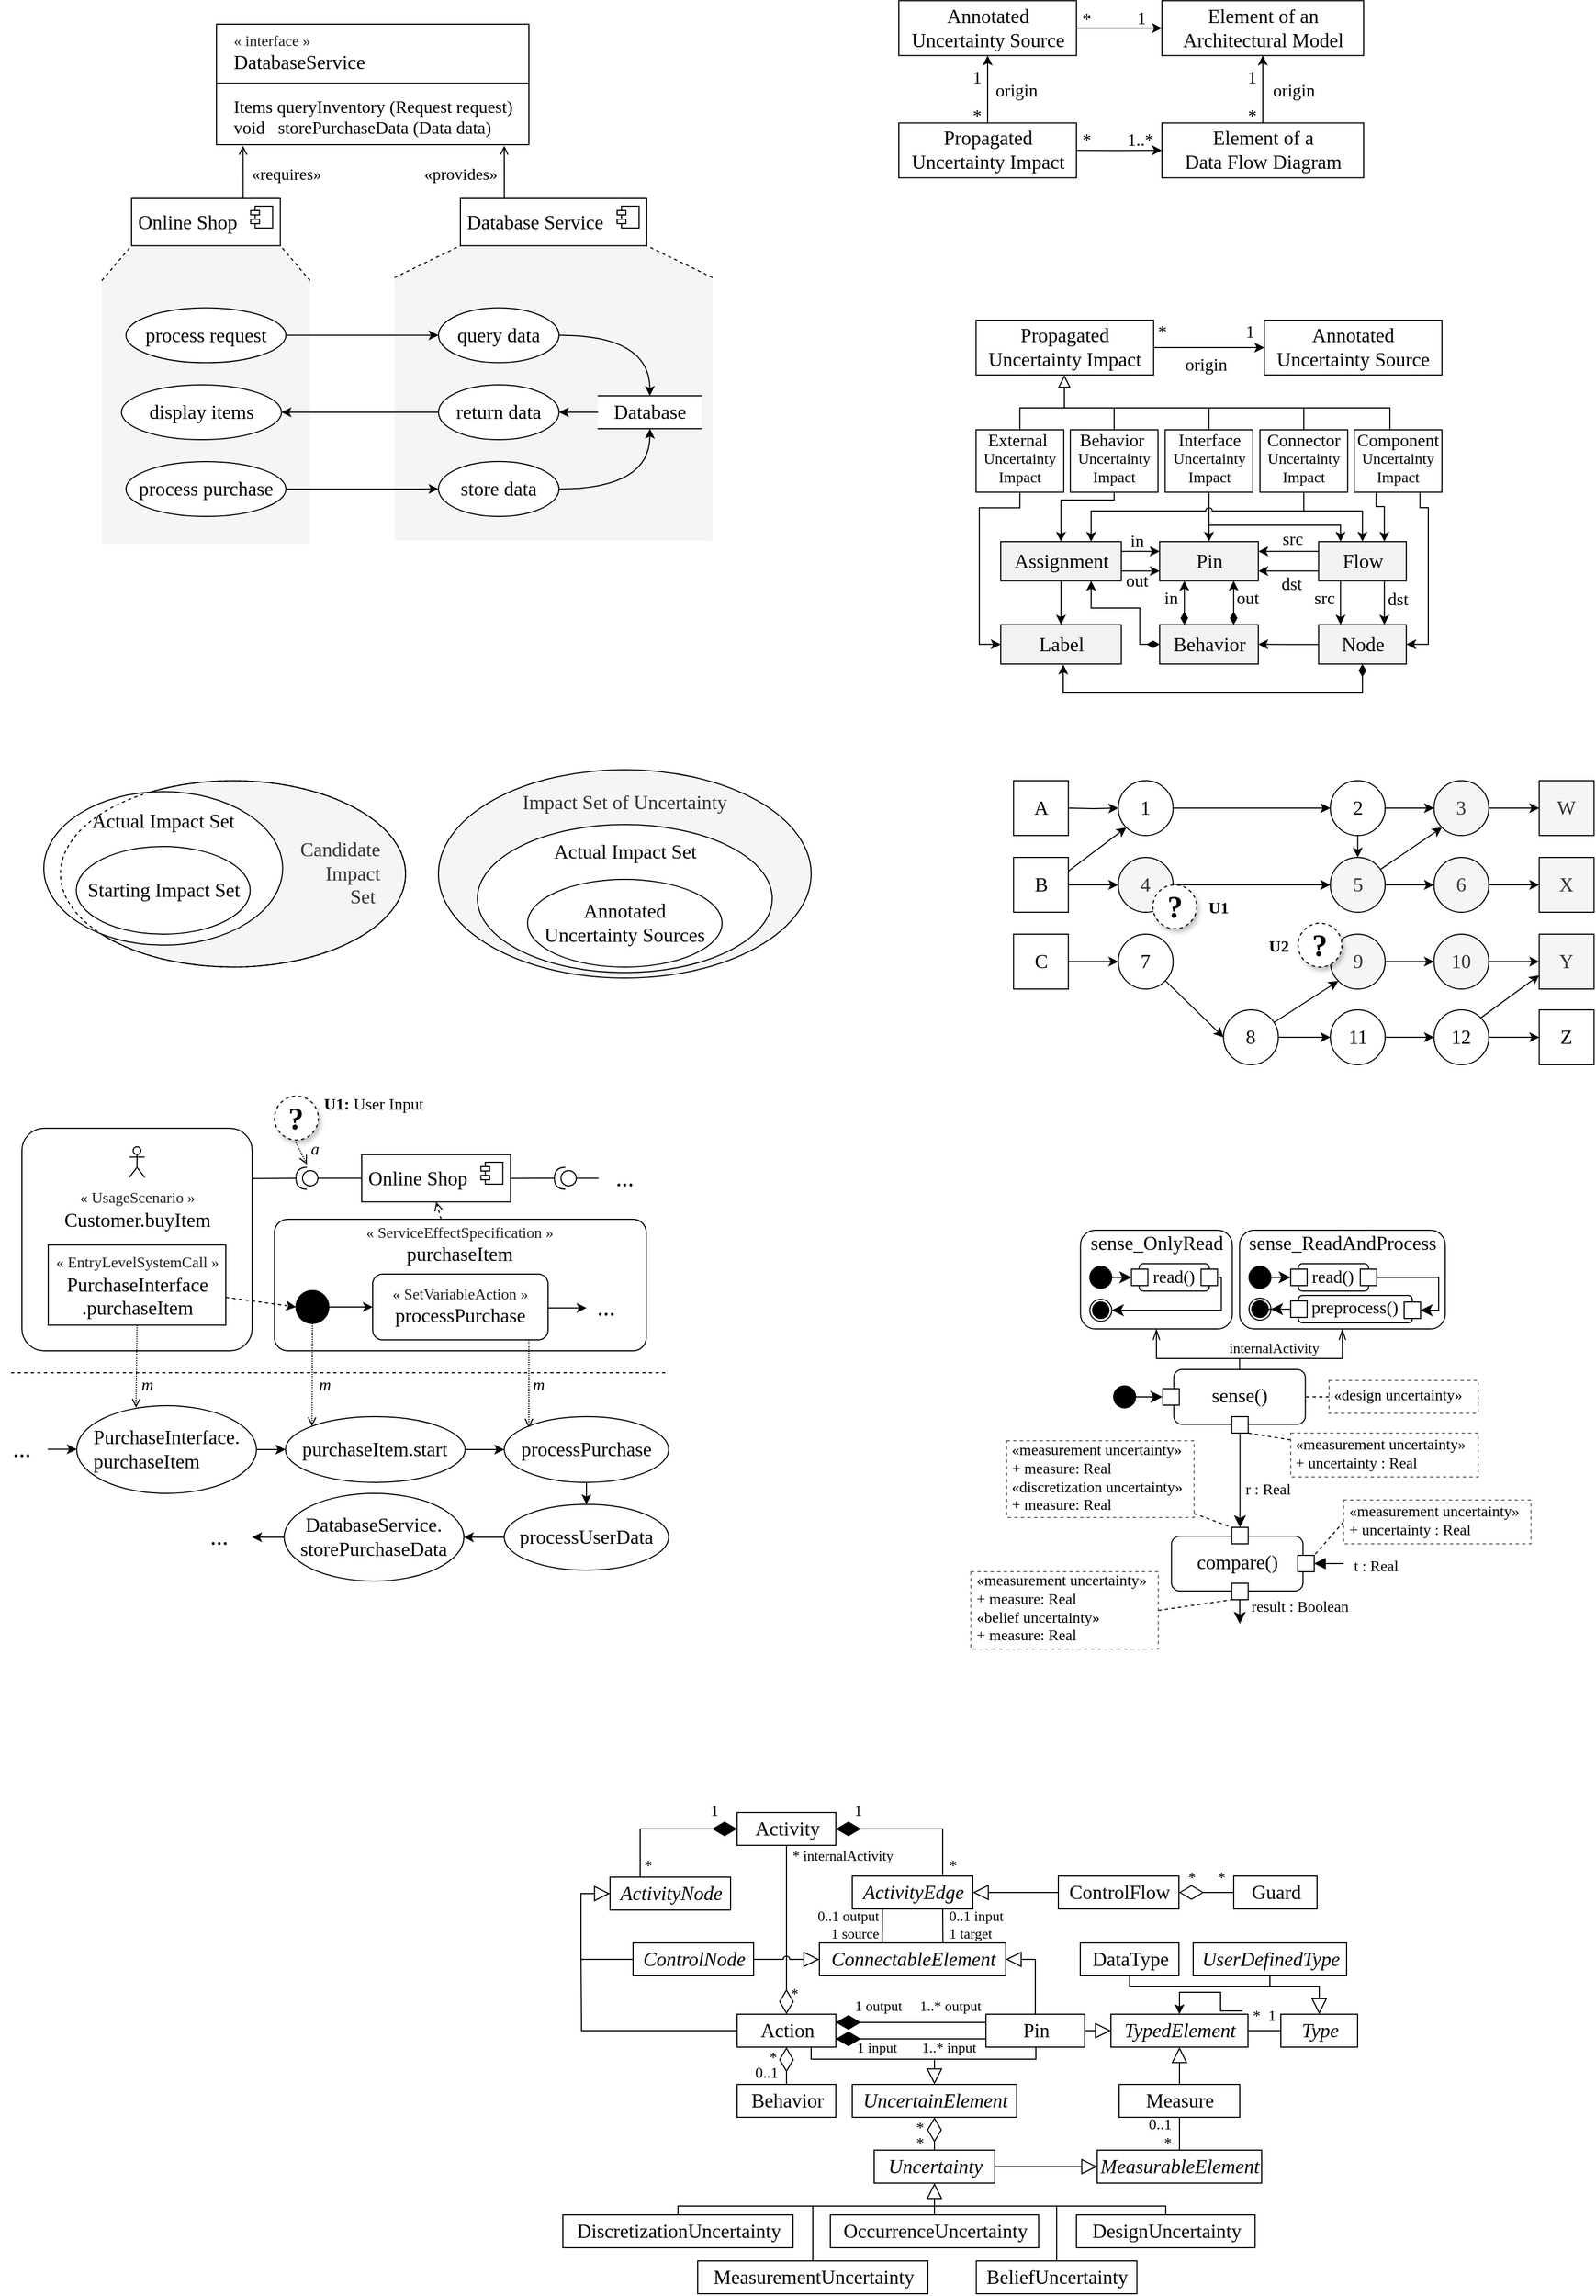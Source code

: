 <mxfile version="14.9.6" type="device"><diagram id="p5rMHtsmv_MI33ohtBgk" name="Seite-1"><mxGraphModel dx="1625" dy="985" grid="1" gridSize="10" guides="1" tooltips="1" connect="1" arrows="1" fold="1" page="1" pageScale="1" pageWidth="827" pageHeight="1169" math="0" shadow="0"><root><mxCell id="0"/><mxCell id="1" parent="0"/><mxCell id="giF1NZrEH3FnWzzcIqo4-42" value="" style="rounded=0;whiteSpace=wrap;html=1;fillColor=#f5f5f5;fontColor=#333333;strokeColor=none;" parent="1" vertex="1"><mxGeometry x="1240" y="431.14" width="290" height="240" as="geometry"/></mxCell><mxCell id="giF1NZrEH3FnWzzcIqo4-40" value="" style="rounded=0;whiteSpace=wrap;html=1;fillColor=#f5f5f5;fontColor=#333333;strokeColor=none;" parent="1" vertex="1"><mxGeometry x="972.87" y="434" width="190" height="240" as="geometry"/></mxCell><mxCell id="DXqiVwiQRN7rWjTcDGn_-210" style="edgeStyle=orthogonalEdgeStyle;rounded=0;orthogonalLoop=1;jettySize=auto;html=1;entryX=0.5;entryY=1;entryDx=0;entryDy=0;fontColor=#000000;startArrow=none;startFill=0;endArrow=classic;endFill=1;startSize=5;endSize=6;targetPerimeterSpacing=0;strokeWidth=1;" parent="1" source="DXqiVwiQRN7rWjTcDGn_-213" target="DXqiVwiQRN7rWjTcDGn_-214" edge="1"><mxGeometry relative="1" as="geometry"/></mxCell><mxCell id="DXqiVwiQRN7rWjTcDGn_-211" value="&lt;span style=&quot;font-family: &amp;quot;linux libertine&amp;quot; ; font-size: 16px&quot;&gt;origin&lt;/span&gt;" style="edgeLabel;html=1;align=center;verticalAlign=middle;resizable=0;points=[];fontColor=#000000;labelBackgroundColor=none;" parent="DXqiVwiQRN7rWjTcDGn_-210" vertex="1" connectable="0"><mxGeometry x="0.1" y="1" relative="1" as="geometry"><mxPoint x="27" y="4" as="offset"/></mxGeometry></mxCell><mxCell id="dcMbg7XS0yyOvtrlHAkd-1" value="&lt;span style=&quot;font-family: &amp;quot;linux libertine&amp;quot;; font-size: 16px;&quot;&gt;1&lt;/span&gt;" style="edgeLabel;html=1;align=center;verticalAlign=middle;resizable=0;points=[];labelBackgroundColor=none;" parent="DXqiVwiQRN7rWjTcDGn_-210" vertex="1" connectable="0"><mxGeometry x="-0.299" y="-1" relative="1" as="geometry"><mxPoint x="-11" y="-21" as="offset"/></mxGeometry></mxCell><mxCell id="dcMbg7XS0yyOvtrlHAkd-2" value="&lt;span style=&quot;font-family: &amp;quot;linux libertine&amp;quot;; font-size: 16px;&quot;&gt;*&lt;/span&gt;" style="edgeLabel;html=1;align=center;verticalAlign=middle;resizable=0;points=[];labelBackgroundColor=none;" parent="DXqiVwiQRN7rWjTcDGn_-210" vertex="1" connectable="0"><mxGeometry x="-0.299" y="-1" relative="1" as="geometry"><mxPoint x="-11" y="14" as="offset"/></mxGeometry></mxCell><mxCell id="DXqiVwiQRN7rWjTcDGn_-212" style="edgeStyle=orthogonalEdgeStyle;rounded=0;orthogonalLoop=1;jettySize=auto;html=1;entryX=0;entryY=0.5;entryDx=0;entryDy=0;fontColor=#000000;startArrow=none;startFill=0;endArrow=classic;endFill=1;startSize=9;endSize=6;targetPerimeterSpacing=0;strokeWidth=1;exitX=1;exitY=0.5;exitDx=0;exitDy=0;" parent="1" source="DXqiVwiQRN7rWjTcDGn_-213" target="DXqiVwiQRN7rWjTcDGn_-219" edge="1"><mxGeometry relative="1" as="geometry"><Array as="points"><mxPoint x="1900" y="315"/><mxPoint x="1900" y="315"/></Array></mxGeometry></mxCell><mxCell id="dcMbg7XS0yyOvtrlHAkd-3" value="&lt;span style=&quot;font-family: &amp;#34;linux libertine&amp;#34; ; font-size: 16px&quot;&gt;*&lt;/span&gt;" style="edgeLabel;html=1;align=center;verticalAlign=middle;resizable=0;points=[];labelBackgroundColor=none;" parent="DXqiVwiQRN7rWjTcDGn_-212" vertex="1" connectable="0"><mxGeometry x="0.3" relative="1" as="geometry"><mxPoint x="-42" y="-10" as="offset"/></mxGeometry></mxCell><mxCell id="dcMbg7XS0yyOvtrlHAkd-5" value="&lt;span style=&quot;font-family: &amp;#34;linux libertine&amp;#34; ; font-size: 16px&quot;&gt;1..*&lt;/span&gt;" style="edgeLabel;html=1;align=center;verticalAlign=middle;resizable=0;points=[];labelBackgroundColor=none;" parent="DXqiVwiQRN7rWjTcDGn_-212" vertex="1" connectable="0"><mxGeometry x="0.226" relative="1" as="geometry"><mxPoint x="10" y="-10" as="offset"/></mxGeometry></mxCell><mxCell id="DXqiVwiQRN7rWjTcDGn_-213" value="&lt;font face=&quot;Linux Libertine&quot;&gt;&lt;span style=&quot;font-size: 18px&quot;&gt;Propagated&lt;br&gt;Uncertainty Impact&lt;br&gt;&lt;/span&gt;&lt;/font&gt;" style="html=1;shadow=0;fontStyle=0" parent="1" vertex="1"><mxGeometry x="1700" y="290.17" width="162" height="50" as="geometry"/></mxCell><mxCell id="DXqiVwiQRN7rWjTcDGn_-220" style="edgeStyle=orthogonalEdgeStyle;rounded=0;orthogonalLoop=1;jettySize=auto;html=1;entryX=0;entryY=0.5;entryDx=0;entryDy=0;endArrow=classic;endFill=1;strokeWidth=1;" parent="1" source="DXqiVwiQRN7rWjTcDGn_-214" target="DXqiVwiQRN7rWjTcDGn_-215" edge="1"><mxGeometry relative="1" as="geometry"/></mxCell><mxCell id="dcMbg7XS0yyOvtrlHAkd-10" value="&lt;span style=&quot;color: rgba(0 , 0 , 0 , 0) ; font-family: monospace ; font-size: 0px ; background-color: rgb(248 , 249 , 250)&quot;&gt;%3CmxGraphModel%3E%3Croot%3E%3CmxCell%20id%3D%220%22%2F%3E%3CmxCell%20id%3D%221%22%20parent%3D%220%22%2F%3E%3CmxCell%20id%3D%222%22%20style%3D%22edgeStyle%3DorthogonalEdgeStyle%3Brounded%3D0%3BorthogonalLoop%3D1%3BjettySize%3Dauto%3Bhtml%3D1%3BentryX%3D0.5%3BentryY%3D1%3BentryDx%3D0%3BentryDy%3D0%3BfontColor%3D%23000000%3BstartArrow%3Dnone%3BstartFill%3D0%3BendArrow%3Dclassic%3BendFill%3D1%3BstartSize%3D5%3BendSize%3D6%3BtargetPerimeterSpacing%3D0%3BstrokeWidth%3D1%3B%22%20edge%3D%221%22%20parent%3D%221%22%3E%3CmxGeometry%20relative%3D%221%22%20as%3D%22geometry%22%3E%3CmxPoint%20x%3D%221526%22%20y%3D%221069.36%22%20as%3D%22sourcePoint%22%2F%3E%3CmxPoint%20x%3D%221526%22%20y%3D%221017%22%20as%3D%22targetPoint%22%2F%3E%3C%2FmxGeometry%3E%3C%2FmxCell%3E%3CmxCell%20id%3D%223%22%20value%3D%22%26lt%3Bspan%20style%3D%26quot%3Bfont-family%3A%20%26amp%3Bquot%3Blinux%20libertine%26amp%3Bquot%3B%20%3B%20font-size%3A%2016px%26quot%3B%26gt%3Borigin%26lt%3B%2Fspan%26gt%3B%22%20style%3D%22edgeLabel%3Bhtml%3D1%3Balign%3Dcenter%3BverticalAlign%3Dmiddle%3Bresizable%3D0%3Bpoints%3D%5B%5D%3BfontColor%3D%23000000%3BlabelBackgroundColor%3Dnone%3B%22%20vertex%3D%221%22%20connectable%3D%220%22%20parent%3D%222%22%3E%3CmxGeometry%20x%3D%220.1%22%20y%3D%221%22%20relative%3D%221%22%20as%3D%22geometry%22%3E%3CmxPoint%20x%3D%2227%22%20y%3D%22-2%22%20as%3D%22offset%22%2F%3E%3C%2FmxGeometry%3E%3C%2FmxCell%3E%3CmxCell%20id%3D%224%22%20value%3D%22%26lt%3Bspan%20style%3D%26quot%3Bfont-family%3A%20%26amp%3Bquot%3Blinux%20libertine%26amp%3Bquot%3B%3B%20font-size%3A%2016px%3B%26quot%3B%26gt%3B1%26lt%3B%2Fspan%26gt%3B%22%20style%3D%22edgeLabel%3Bhtml%3D1%3Balign%3Dcenter%3BverticalAlign%3Dmiddle%3Bresizable%3D0%3Bpoints%3D%5B%5D%3BlabelBackgroundColor%3Dnone%3B%22%20vertex%3D%221%22%20connectable%3D%220%22%20parent%3D%222%22%3E%3CmxGeometry%20x%3D%22-0.299%22%20y%3D%22-1%22%20relative%3D%221%22%20as%3D%22geometry%22%3E%3CmxPoint%20x%3D%22-11%22%20y%3D%22-21%22%20as%3D%22offset%22%2F%3E%3C%2FmxGeometry%3E%3C%2FmxCell%3E%3CmxCell%20id%3D%225%22%20value%3D%22%26lt%3Bspan%20style%3D%26quot%3Bfont-family%3A%20%26amp%3Bquot%3Blinux%20libertine%26amp%3Bquot%3B%3B%20font-size%3A%2016px%3B%26quot%3B%26gt%3B*%26lt%3B%2Fspan%26gt%3B%22%20style%3D%22edgeLabel%3Bhtml%3D1%3Balign%3Dcenter%3BverticalAlign%3Dmiddle%3Bresizable%3D0%3Bpoints%3D%5B%5D%3BlabelBackgroundColor%3Dnone%3B%22%20vertex%3D%221%22%20connectable%3D%220%22%20parent%3D%222%22%3E%3CmxGeometry%20x%3D%22-0.299%22%20y%3D%22-1%22%20relative%3D%221%22%20as%3D%22geometry%22%3E%3CmxPoint%20x%3D%22-11%22%20y%3D%2214%22%20as%3D%22offset%22%2F%3E%3C%2FmxGeometry%3E%3C%2FmxCell%3E%3C%2Froot%3E%3C%2FmxGraphModel%3E&lt;/span&gt;" style="edgeLabel;html=1;align=center;verticalAlign=middle;resizable=0;points=[];" parent="DXqiVwiQRN7rWjTcDGn_-220" vertex="1" connectable="0"><mxGeometry x="-0.321" relative="1" as="geometry"><mxPoint as="offset"/></mxGeometry></mxCell><mxCell id="dcMbg7XS0yyOvtrlHAkd-11" value="&lt;span style=&quot;font-family: &amp;quot;linux libertine&amp;quot;; font-size: 16px;&quot;&gt;*&lt;/span&gt;" style="edgeLabel;html=1;align=center;verticalAlign=middle;resizable=0;points=[];labelBackgroundColor=none;" parent="DXqiVwiQRN7rWjTcDGn_-220" vertex="1" connectable="0"><mxGeometry x="-0.657" relative="1" as="geometry"><mxPoint x="-5" y="-9" as="offset"/></mxGeometry></mxCell><mxCell id="dcMbg7XS0yyOvtrlHAkd-12" value="&lt;font face=&quot;linux libertine&quot;&gt;&lt;span style=&quot;font-size: 16px;&quot;&gt;1&lt;/span&gt;&lt;/font&gt;" style="edgeLabel;html=1;align=center;verticalAlign=middle;resizable=0;points=[];fontColor=#000000;labelBackgroundColor=none;" parent="DXqiVwiQRN7rWjTcDGn_-220" vertex="1" connectable="0"><mxGeometry x="-0.286" relative="1" as="geometry"><mxPoint x="31" y="-10" as="offset"/></mxGeometry></mxCell><mxCell id="DXqiVwiQRN7rWjTcDGn_-214" value="&lt;font face=&quot;Linux Libertine&quot;&gt;&lt;span style=&quot;font-size: 18px&quot;&gt;Annotated&lt;br&gt;Uncertainty Source&lt;br&gt;&lt;/span&gt;&lt;/font&gt;" style="html=1;shadow=0;fontStyle=0" parent="1" vertex="1"><mxGeometry x="1700" y="178.65" width="162" height="50" as="geometry"/></mxCell><mxCell id="DXqiVwiQRN7rWjTcDGn_-215" value="&lt;font face=&quot;Linux Libertine&quot;&gt;&lt;span style=&quot;font-size: 18px&quot;&gt;Element of an &lt;br&gt;Architectural Model&lt;br&gt;&lt;/span&gt;&lt;/font&gt;" style="html=1;shadow=0;fontStyle=0" parent="1" vertex="1"><mxGeometry x="1940" y="178.65" width="184" height="50" as="geometry"/></mxCell><mxCell id="DXqiVwiQRN7rWjTcDGn_-219" value="&lt;font face=&quot;Linux Libertine&quot;&gt;&lt;span style=&quot;font-size: 18px&quot;&gt;Element of a&lt;br&gt;Data Flow Diagram&lt;br&gt;&lt;/span&gt;&lt;/font&gt;" style="html=1;shadow=0;fontStyle=0" parent="1" vertex="1"><mxGeometry x="1940" y="290.17" width="184" height="50" as="geometry"/></mxCell><mxCell id="dcMbg7XS0yyOvtrlHAkd-6" style="edgeStyle=orthogonalEdgeStyle;rounded=0;orthogonalLoop=1;jettySize=auto;html=1;entryX=0.5;entryY=1;entryDx=0;entryDy=0;fontColor=#000000;startArrow=none;startFill=0;endArrow=classic;endFill=1;startSize=5;endSize=6;targetPerimeterSpacing=0;strokeWidth=1;exitX=0.5;exitY=0;exitDx=0;exitDy=0;" parent="1" source="DXqiVwiQRN7rWjTcDGn_-219" target="DXqiVwiQRN7rWjTcDGn_-215" edge="1"><mxGeometry relative="1" as="geometry"><mxPoint x="2000.27" y="289.36" as="sourcePoint"/><mxPoint x="2000.27" y="237" as="targetPoint"/></mxGeometry></mxCell><mxCell id="dcMbg7XS0yyOvtrlHAkd-7" value="&lt;span style=&quot;font-family: &amp;quot;linux libertine&amp;quot; ; font-size: 16px&quot;&gt;origin&lt;/span&gt;" style="edgeLabel;html=1;align=center;verticalAlign=middle;resizable=0;points=[];fontColor=#000000;labelBackgroundColor=none;" parent="dcMbg7XS0yyOvtrlHAkd-6" vertex="1" connectable="0"><mxGeometry x="0.1" y="1" relative="1" as="geometry"><mxPoint x="29" y="4" as="offset"/></mxGeometry></mxCell><mxCell id="dcMbg7XS0yyOvtrlHAkd-8" value="&lt;span style=&quot;font-family: &amp;quot;linux libertine&amp;quot;; font-size: 16px;&quot;&gt;1&lt;/span&gt;" style="edgeLabel;html=1;align=center;verticalAlign=middle;resizable=0;points=[];labelBackgroundColor=none;" parent="dcMbg7XS0yyOvtrlHAkd-6" vertex="1" connectable="0"><mxGeometry x="-0.299" y="-1" relative="1" as="geometry"><mxPoint x="-11" y="-21" as="offset"/></mxGeometry></mxCell><mxCell id="dcMbg7XS0yyOvtrlHAkd-9" value="&lt;span style=&quot;font-family: &amp;quot;linux libertine&amp;quot;; font-size: 16px;&quot;&gt;*&lt;/span&gt;" style="edgeLabel;html=1;align=center;verticalAlign=middle;resizable=0;points=[];labelBackgroundColor=none;" parent="dcMbg7XS0yyOvtrlHAkd-6" vertex="1" connectable="0"><mxGeometry x="-0.299" y="-1" relative="1" as="geometry"><mxPoint x="-11" y="14" as="offset"/></mxGeometry></mxCell><mxCell id="tabxYQ5klAiZBDBgYn4_-2" style="edgeStyle=orthogonalEdgeStyle;rounded=0;orthogonalLoop=1;jettySize=auto;html=1;entryX=0.5;entryY=0;entryDx=0;entryDy=0;fontColor=#000000;startArrow=none;startFill=0;endArrow=classic;endFill=1;" parent="1" source="tabxYQ5klAiZBDBgYn4_-4" target="tabxYQ5klAiZBDBgYn4_-12" edge="1"><mxGeometry relative="1" as="geometry"/></mxCell><mxCell id="tabxYQ5klAiZBDBgYn4_-3" style="edgeStyle=orthogonalEdgeStyle;rounded=0;orthogonalLoop=1;jettySize=auto;html=1;entryX=0;entryY=0.25;entryDx=0;entryDy=0;fontSize=14;fontColor=#4D4D4D;startArrow=none;startFill=0;endArrow=classic;endFill=1;startSize=6;endSize=6;exitX=1;exitY=0.25;exitDx=0;exitDy=0;" parent="1" source="tabxYQ5klAiZBDBgYn4_-4" target="tabxYQ5klAiZBDBgYn4_-13" edge="1"><mxGeometry relative="1" as="geometry"/></mxCell><mxCell id="tabxYQ5klAiZBDBgYn4_-4" value="&lt;div style=&quot;text-align: left&quot;&gt;&lt;span style=&quot;font-size: 18px&quot;&gt;&lt;font face=&quot;Linux Libertine&quot;&gt;Assignment&lt;/font&gt;&lt;/span&gt;&lt;/div&gt;" style="html=1;fillColor=#F2F2F2;" parent="1" vertex="1"><mxGeometry x="1792.93" y="671.99" width="110" height="35.76" as="geometry"/></mxCell><mxCell id="tabxYQ5klAiZBDBgYn4_-5" style="edgeStyle=orthogonalEdgeStyle;rounded=0;orthogonalLoop=1;jettySize=auto;html=1;entryX=0.25;entryY=1;entryDx=0;entryDy=0;fontColor=#000000;exitX=0.25;exitY=0;exitDx=0;exitDy=0;startArrow=diamondThin;startFill=1;startSize=9;" parent="1" source="tabxYQ5klAiZBDBgYn4_-10" target="tabxYQ5klAiZBDBgYn4_-13" edge="1"><mxGeometry relative="1" as="geometry"/></mxCell><mxCell id="tabxYQ5klAiZBDBgYn4_-6" value="&lt;span style=&quot;font-family: &amp;quot;linux libertine&amp;quot;; font-size: 16px;&quot;&gt;in&lt;/span&gt;" style="edgeLabel;html=1;align=center;verticalAlign=middle;resizable=0;points=[];fontColor=#000000;labelBackgroundColor=none;" parent="tabxYQ5klAiZBDBgYn4_-5" vertex="1" connectable="0"><mxGeometry x="0.213" y="1" relative="1" as="geometry"><mxPoint x="-12" y="-1" as="offset"/></mxGeometry></mxCell><mxCell id="tabxYQ5klAiZBDBgYn4_-7" style="edgeStyle=orthogonalEdgeStyle;rounded=0;orthogonalLoop=1;jettySize=auto;html=1;entryX=0.75;entryY=1;entryDx=0;entryDy=0;fontColor=#000000;exitX=0.75;exitY=0;exitDx=0;exitDy=0;startArrow=diamondThin;startFill=1;startSize=9;" parent="1" source="tabxYQ5klAiZBDBgYn4_-10" target="tabxYQ5klAiZBDBgYn4_-13" edge="1"><mxGeometry relative="1" as="geometry"/></mxCell><mxCell id="tabxYQ5klAiZBDBgYn4_-8" value="&lt;span style=&quot;font-family: &amp;quot;linux libertine&amp;quot; ; font-size: 16px&quot;&gt;out&lt;/span&gt;" style="edgeLabel;html=1;align=center;verticalAlign=middle;resizable=0;points=[];fontColor=#000000;labelBackgroundColor=none;" parent="tabxYQ5klAiZBDBgYn4_-7" vertex="1" connectable="0"><mxGeometry x="-0.257" y="-1" relative="1" as="geometry"><mxPoint x="11" y="-10" as="offset"/></mxGeometry></mxCell><mxCell id="tabxYQ5klAiZBDBgYn4_-9" style="edgeStyle=orthogonalEdgeStyle;rounded=0;orthogonalLoop=1;jettySize=auto;html=1;entryX=0.75;entryY=1;entryDx=0;entryDy=0;fontColor=#000000;startArrow=diamondThin;startFill=1;exitX=0;exitY=0.5;exitDx=0;exitDy=0;startSize=9;" parent="1" source="tabxYQ5klAiZBDBgYn4_-10" target="tabxYQ5klAiZBDBgYn4_-4" edge="1"><mxGeometry relative="1" as="geometry"><Array as="points"><mxPoint x="1919.81" y="765.49"/><mxPoint x="1919.81" y="732.49"/><mxPoint x="1875.81" y="732.49"/></Array></mxGeometry></mxCell><mxCell id="tabxYQ5klAiZBDBgYn4_-10" value="&lt;div style=&quot;text-align: left&quot;&gt;&lt;span style=&quot;font-size: 18px&quot;&gt;&lt;font face=&quot;Linux Libertine&quot;&gt;Behavior&lt;/font&gt;&lt;/span&gt;&lt;/div&gt;" style="html=1;fillColor=#F2F2F2;" parent="1" vertex="1"><mxGeometry x="1937.93" y="747.75" width="90" height="35.76" as="geometry"/></mxCell><mxCell id="tabxYQ5klAiZBDBgYn4_-12" value="&lt;div style=&quot;text-align: left&quot;&gt;&lt;span style=&quot;font-size: 18px&quot;&gt;&lt;font face=&quot;Linux Libertine&quot;&gt;Label&lt;/font&gt;&lt;/span&gt;&lt;/div&gt;" style="html=1;fillColor=#F2F2F2;" parent="1" vertex="1"><mxGeometry x="1792.93" y="747.75" width="110" height="35.76" as="geometry"/></mxCell><mxCell id="tabxYQ5klAiZBDBgYn4_-13" value="&lt;div style=&quot;text-align: left&quot;&gt;&lt;span style=&quot;font-size: 18px&quot;&gt;&lt;font face=&quot;Linux Libertine&quot;&gt;Pin&lt;/font&gt;&lt;/span&gt;&lt;/div&gt;" style="html=1;fillColor=#F2F2F2;" parent="1" vertex="1"><mxGeometry x="1937.93" y="671.99" width="90" height="35.76" as="geometry"/></mxCell><mxCell id="tabxYQ5klAiZBDBgYn4_-14" style="edgeStyle=orthogonalEdgeStyle;rounded=0;orthogonalLoop=1;jettySize=auto;html=1;entryX=0.25;entryY=0;entryDx=0;entryDy=0;fontColor=#000000;exitX=0.25;exitY=1;exitDx=0;exitDy=0;" parent="1" source="tabxYQ5klAiZBDBgYn4_-23" target="tabxYQ5klAiZBDBgYn4_-28" edge="1"><mxGeometry relative="1" as="geometry"/></mxCell><mxCell id="tabxYQ5klAiZBDBgYn4_-15" value="&lt;span style=&quot;font-family: &amp;#34;linux libertine&amp;#34; ; font-size: 16px ; background-color: rgb(255 , 255 , 255)&quot;&gt;src&lt;/span&gt;" style="edgeLabel;html=1;align=center;verticalAlign=middle;resizable=0;points=[];fontColor=#000000;" parent="tabxYQ5klAiZBDBgYn4_-14" vertex="1" connectable="0"><mxGeometry x="-0.349" y="1" relative="1" as="geometry"><mxPoint x="-16" y="2" as="offset"/></mxGeometry></mxCell><mxCell id="tabxYQ5klAiZBDBgYn4_-16" style="edgeStyle=orthogonalEdgeStyle;rounded=0;orthogonalLoop=1;jettySize=auto;html=1;entryX=0.75;entryY=0;entryDx=0;entryDy=0;fontColor=#000000;exitX=0.75;exitY=1;exitDx=0;exitDy=0;" parent="1" source="tabxYQ5klAiZBDBgYn4_-23" target="tabxYQ5klAiZBDBgYn4_-28" edge="1"><mxGeometry relative="1" as="geometry"/></mxCell><mxCell id="tabxYQ5klAiZBDBgYn4_-17" value="&lt;span style=&quot;font-family: &amp;quot;linux libertine&amp;quot;; font-size: 16px;&quot;&gt;dst&lt;/span&gt;" style="edgeLabel;html=1;align=center;verticalAlign=middle;resizable=0;points=[];fontColor=#000000;labelBackgroundColor=#FFFFFF;" parent="tabxYQ5klAiZBDBgYn4_-16" vertex="1" connectable="0"><mxGeometry x="-0.233" y="1" relative="1" as="geometry"><mxPoint x="11" as="offset"/></mxGeometry></mxCell><mxCell id="tabxYQ5klAiZBDBgYn4_-18" style="edgeStyle=orthogonalEdgeStyle;rounded=0;orthogonalLoop=1;jettySize=auto;html=1;entryX=1;entryY=0.25;entryDx=0;entryDy=0;fontColor=#000000;exitX=0;exitY=0.25;exitDx=0;exitDy=0;" parent="1" source="tabxYQ5klAiZBDBgYn4_-23" target="tabxYQ5klAiZBDBgYn4_-13" edge="1"><mxGeometry relative="1" as="geometry"/></mxCell><mxCell id="tabxYQ5klAiZBDBgYn4_-19" value="&lt;span style=&quot;color: rgba(0 , 0 , 0 , 0) ; font-family: monospace ; font-size: 0px ; background-color: rgb(248 , 249 , 250)&quot;&gt;%3CmxGraphModel%3E%3Croot%3E%3CmxCell%20id%3D%220%22%2F%3E%3CmxCell%20id%3D%221%22%20parent%3D%220%22%2F%3E%3CmxCell%20id%3D%222%22%20style%3D%22edgeStyle%3DorthogonalEdgeStyle%3Brounded%3D0%3BorthogonalLoop%3D1%3BjettySize%3Dauto%3Bhtml%3D1%3BentryX%3D0.25%3BentryY%3D0%3BentryDx%3D0%3BentryDy%3D0%3BfontColor%3D%23000000%3BexitX%3D0.25%3BexitY%3D1%3BexitDx%3D0%3BexitDy%3D0%3B%22%20edge%3D%221%22%20parent%3D%221%22%3E%3CmxGeometry%20relative%3D%221%22%20as%3D%22geometry%22%3E%3CmxPoint%20x%3D%221450%22%20y%3D%22199.24%22%20as%3D%22sourcePoint%22%2F%3E%3CmxPoint%20x%3D%221450%22%20y%3D%22239.24%22%20as%3D%22targetPoint%22%2F%3E%3C%2FmxGeometry%3E%3C%2FmxCell%3E%3CmxCell%20id%3D%223%22%20value%3D%22%26lt%3Bspan%20style%3D%26quot%3Bfont-family%3A%20%26amp%3B%2334%3Blinux%20libertine%26amp%3B%2334%3B%20%3B%20font-size%3A%2016px%20%3B%20background-color%3A%20rgb(255%20%2C%20255%20%2C%20255)%26quot%3B%26gt%3Bsrc%26lt%3B%2Fspan%26gt%3B%22%20style%3D%22edgeLabel%3Bhtml%3D1%3Balign%3Dcenter%3BverticalAlign%3Dmiddle%3Bresizable%3D0%3Bpoints%3D%5B%5D%3BfontColor%3D%23000000%3B%22%20vertex%3D%221%22%20connectable%3D%220%22%20parent%3D%222%22%3E%3CmxGeometry%20x%3D%22-0.349%22%20y%3D%221%22%20relative%3D%221%22%20as%3D%22geometry%22%3E%3CmxPoint%20x%3D%22-16%22%20y%3D%222%22%20as%3D%22offset%22%2F%3E%3C%2FmxGeometry%3E%3C%2FmxCell%3E%3C%2Froot%3E%3C%2FmxGraphModel%3E&lt;/span&gt;" style="edgeLabel;html=1;align=center;verticalAlign=middle;resizable=0;points=[];fontColor=#000000;" parent="tabxYQ5klAiZBDBgYn4_-18" vertex="1" connectable="0"><mxGeometry x="-0.172" relative="1" as="geometry"><mxPoint as="offset"/></mxGeometry></mxCell><mxCell id="tabxYQ5klAiZBDBgYn4_-20" value="&lt;span style=&quot;font-family: &amp;#34;linux libertine&amp;#34; ; font-size: 16px&quot;&gt;src&lt;/span&gt;" style="edgeLabel;html=1;align=center;verticalAlign=middle;resizable=0;points=[];fontColor=#000000;" parent="tabxYQ5klAiZBDBgYn4_-18" vertex="1" connectable="0"><mxGeometry x="-0.107" relative="1" as="geometry"><mxPoint y="-12" as="offset"/></mxGeometry></mxCell><mxCell id="tabxYQ5klAiZBDBgYn4_-21" style="edgeStyle=orthogonalEdgeStyle;rounded=0;orthogonalLoop=1;jettySize=auto;html=1;entryX=1;entryY=0.75;entryDx=0;entryDy=0;fontColor=#000000;exitX=0;exitY=0.75;exitDx=0;exitDy=0;" parent="1" source="tabxYQ5klAiZBDBgYn4_-23" target="tabxYQ5klAiZBDBgYn4_-13" edge="1"><mxGeometry relative="1" as="geometry"/></mxCell><mxCell id="tabxYQ5klAiZBDBgYn4_-22" value="&lt;span style=&quot;font-family: &amp;#34;linux libertine&amp;#34; ; font-size: 16px&quot;&gt;dst&lt;/span&gt;" style="edgeLabel;html=1;align=center;verticalAlign=middle;resizable=0;points=[];fontColor=#000000;" parent="tabxYQ5klAiZBDBgYn4_-21" vertex="1" connectable="0"><mxGeometry x="-0.256" y="-1" relative="1" as="geometry"><mxPoint x="-5" y="12" as="offset"/></mxGeometry></mxCell><mxCell id="tabxYQ5klAiZBDBgYn4_-23" value="&lt;div style=&quot;text-align: left&quot;&gt;&lt;span style=&quot;font-size: 18px&quot;&gt;&lt;font face=&quot;Linux Libertine&quot;&gt;Flow&lt;/font&gt;&lt;/span&gt;&lt;/div&gt;" style="html=1;fillColor=#F2F2F2;" parent="1" vertex="1"><mxGeometry x="2082.93" y="671.99" width="80" height="35.76" as="geometry"/></mxCell><mxCell id="tabxYQ5klAiZBDBgYn4_-26" style="edgeStyle=orthogonalEdgeStyle;rounded=0;orthogonalLoop=1;jettySize=auto;html=1;entryX=1;entryY=0.5;entryDx=0;entryDy=0;fontColor=#000000;startArrow=none;startFill=0;" parent="1" source="tabxYQ5klAiZBDBgYn4_-28" target="tabxYQ5klAiZBDBgYn4_-10" edge="1"><mxGeometry relative="1" as="geometry"/></mxCell><mxCell id="tabxYQ5klAiZBDBgYn4_-28" value="&lt;div style=&quot;text-align: left&quot;&gt;&lt;span style=&quot;font-size: 18px&quot;&gt;&lt;font face=&quot;Linux Libertine&quot;&gt;Node&lt;/font&gt;&lt;/span&gt;&lt;/div&gt;" style="html=1;fillColor=#F2F2F2;" parent="1" vertex="1"><mxGeometry x="2082.93" y="747.75" width="80" height="35.76" as="geometry"/></mxCell><mxCell id="tabxYQ5klAiZBDBgYn4_-29" style="edgeStyle=orthogonalEdgeStyle;rounded=0;orthogonalLoop=1;jettySize=auto;html=1;entryX=0;entryY=0.75;entryDx=0;entryDy=0;fontSize=14;fontColor=#4D4D4D;startArrow=none;startFill=0;endArrow=classic;endFill=1;startSize=6;endSize=6;exitX=1;exitY=0.75;exitDx=0;exitDy=0;" parent="1" source="tabxYQ5klAiZBDBgYn4_-4" target="tabxYQ5klAiZBDBgYn4_-13" edge="1"><mxGeometry relative="1" as="geometry"><mxPoint x="1912.93" y="690.93" as="sourcePoint"/><mxPoint x="1947.93" y="690.93" as="targetPoint"/></mxGeometry></mxCell><mxCell id="tabxYQ5klAiZBDBgYn4_-30" value="&lt;span style=&quot;font-family: &amp;quot;linux libertine&amp;quot;; font-size: 16px;&quot;&gt;in&lt;/span&gt;" style="edgeLabel;html=1;align=center;verticalAlign=middle;resizable=0;points=[];fontColor=#000000;labelBackgroundColor=none;" parent="1" vertex="1" connectable="0"><mxGeometry x="1917.18" y="671.143" as="geometry"/></mxCell><mxCell id="tabxYQ5klAiZBDBgYn4_-31" value="&lt;span style=&quot;font-family: &amp;quot;linux libertine&amp;quot; ; font-size: 16px&quot;&gt;out&lt;/span&gt;" style="edgeLabel;html=1;align=center;verticalAlign=middle;resizable=0;points=[];fontColor=#000000;labelBackgroundColor=none;" parent="1" vertex="1" connectable="0"><mxGeometry x="1917.18" y="706.9" as="geometry"/></mxCell><mxCell id="tabxYQ5klAiZBDBgYn4_-34" style="edgeStyle=orthogonalEdgeStyle;rounded=0;sketch=0;orthogonalLoop=1;jettySize=auto;html=1;entryX=1;entryY=0.5;entryDx=0;entryDy=0;shadow=0;fontColor=#999999;startArrow=none;startFill=0;endArrow=classic;endFill=1;startSize=8;endSize=6;strokeColor=#000000;exitX=0.75;exitY=1;exitDx=0;exitDy=0;" parent="1" source="tabxYQ5klAiZBDBgYn4_-36" target="tabxYQ5klAiZBDBgYn4_-28" edge="1"><mxGeometry relative="1" as="geometry"><Array as="points"><mxPoint x="2175" y="641"/><mxPoint x="2183" y="641"/><mxPoint x="2183" y="766"/></Array></mxGeometry></mxCell><mxCell id="tabxYQ5klAiZBDBgYn4_-36" value="&lt;div&gt;&lt;font face=&quot;Linux Libertine&quot; style=&quot;font-size: 16px&quot;&gt;Component&lt;/font&gt;&lt;/div&gt;&lt;div&gt;&lt;font face=&quot;Linux Libertine&quot; style=&quot;font-size: 14px&quot;&gt;Uncertainty&lt;/font&gt;&lt;/div&gt;&lt;div&gt;&lt;font face=&quot;Linux Libertine&quot; style=&quot;font-size: 14px&quot;&gt;Impact&lt;/font&gt;&lt;/div&gt;" style="html=1;shadow=0;fontStyle=0;align=center;spacing=0;spacingTop=-4;" parent="1" vertex="1"><mxGeometry x="2115.43" y="570" width="80" height="56.9" as="geometry"/></mxCell><mxCell id="tabxYQ5klAiZBDBgYn4_-37" style="edgeStyle=orthogonalEdgeStyle;rounded=0;sketch=0;orthogonalLoop=1;jettySize=auto;html=1;entryX=0.5;entryY=0;entryDx=0;entryDy=0;shadow=0;fontColor=#999999;startArrow=none;startFill=0;endArrow=classic;endFill=1;startSize=8;endSize=6;strokeColor=#000000;" parent="1" source="tabxYQ5klAiZBDBgYn4_-39" target="tabxYQ5klAiZBDBgYn4_-23" edge="1"><mxGeometry relative="1" as="geometry"><Array as="points"><mxPoint x="2069.04" y="644"/><mxPoint x="2123.04" y="644"/></Array></mxGeometry></mxCell><mxCell id="tabxYQ5klAiZBDBgYn4_-38" style="edgeStyle=orthogonalEdgeStyle;rounded=0;sketch=0;orthogonalLoop=1;jettySize=auto;html=1;shadow=0;fontColor=#999999;startArrow=none;startFill=0;endArrow=none;endFill=0;startSize=8;endSize=8;strokeColor=#000000;" parent="1" source="tabxYQ5klAiZBDBgYn4_-39" edge="1"><mxGeometry relative="1" as="geometry"><mxPoint x="2069.43" y="561.14" as="targetPoint"/></mxGeometry></mxCell><mxCell id="tabxYQ5klAiZBDBgYn4_-39" value="&lt;div style=&quot;font-size: 16px&quot;&gt;&lt;font face=&quot;Linux Libertine&quot; style=&quot;font-size: 16px&quot;&gt;&amp;nbsp;Connector&amp;nbsp;&lt;/font&gt;&lt;/div&gt;&lt;div&gt;&lt;font face=&quot;Linux Libertine&quot; style=&quot;font-size: 14px&quot;&gt;Uncertainty&lt;/font&gt;&lt;/div&gt;&lt;div&gt;&lt;font face=&quot;Linux Libertine&quot; style=&quot;font-size: 14px&quot;&gt;Impact&lt;/font&gt;&lt;/div&gt;" style="html=1;shadow=0;fontStyle=0;align=center;spacing=0;spacingTop=-4;" parent="1" vertex="1"><mxGeometry x="2029.43" y="570" width="80" height="56.9" as="geometry"/></mxCell><mxCell id="tabxYQ5klAiZBDBgYn4_-40" style="edgeStyle=orthogonalEdgeStyle;rounded=0;sketch=0;orthogonalLoop=1;jettySize=auto;html=1;entryX=0.5;entryY=0;entryDx=0;entryDy=0;shadow=0;fontColor=#999999;startArrow=none;startFill=0;endArrow=classic;endFill=1;startSize=8;endSize=6;" parent="1" source="tabxYQ5klAiZBDBgYn4_-42" target="tabxYQ5klAiZBDBgYn4_-13" edge="1"><mxGeometry relative="1" as="geometry"/></mxCell><mxCell id="tabxYQ5klAiZBDBgYn4_-41" style="edgeStyle=orthogonalEdgeStyle;rounded=0;sketch=0;orthogonalLoop=1;jettySize=auto;html=1;shadow=0;fontColor=#999999;startArrow=none;startFill=0;endArrow=none;endFill=0;startSize=8;endSize=8;strokeColor=#000000;" parent="1" source="tabxYQ5klAiZBDBgYn4_-42" edge="1"><mxGeometry relative="1" as="geometry"><mxPoint x="1982.93" y="561.14" as="targetPoint"/></mxGeometry></mxCell><mxCell id="tabxYQ5klAiZBDBgYn4_-42" value="&lt;div style=&quot;font-size: 16px&quot;&gt;&lt;font face=&quot;Linux Libertine&quot; style=&quot;font-size: 16px&quot;&gt;Interface&lt;/font&gt;&lt;/div&gt;&lt;div&gt;&lt;span style=&quot;font-family: &amp;#34;linux libertine&amp;#34;&quot;&gt;&lt;font style=&quot;font-size: 14px&quot;&gt;Uncertainty&lt;/font&gt;&lt;/span&gt;&lt;/div&gt;&lt;div&gt;&lt;span style=&quot;font-family: &amp;#34;linux libertine&amp;#34;&quot;&gt;&lt;font style=&quot;font-size: 14px&quot;&gt;Impact&lt;/font&gt;&lt;/span&gt;&lt;/div&gt;" style="html=1;shadow=0;fontStyle=0;align=center;spacing=0;spacingTop=-4;" parent="1" vertex="1"><mxGeometry x="1942.93" y="570" width="80" height="56.9" as="geometry"/></mxCell><mxCell id="tabxYQ5klAiZBDBgYn4_-43" style="edgeStyle=orthogonalEdgeStyle;rounded=0;sketch=0;orthogonalLoop=1;jettySize=auto;html=1;entryX=0.5;entryY=0;entryDx=0;entryDy=0;shadow=0;fontColor=#999999;startArrow=none;startFill=0;endArrow=classic;endFill=1;startSize=8;endSize=6;strokeColor=#000000;" parent="1" source="tabxYQ5klAiZBDBgYn4_-45" target="tabxYQ5klAiZBDBgYn4_-4" edge="1"><mxGeometry relative="1" as="geometry"><Array as="points"><mxPoint x="1896.04" y="634"/><mxPoint x="1848.04" y="634"/></Array></mxGeometry></mxCell><mxCell id="tabxYQ5klAiZBDBgYn4_-44" style="edgeStyle=orthogonalEdgeStyle;rounded=0;sketch=0;orthogonalLoop=1;jettySize=auto;html=1;shadow=0;fontColor=#999999;startArrow=none;startFill=0;endArrow=none;endFill=0;startSize=8;endSize=8;strokeColor=#000000;" parent="1" source="tabxYQ5klAiZBDBgYn4_-45" edge="1"><mxGeometry relative="1" as="geometry"><mxPoint x="1896.43" y="561.14" as="targetPoint"/></mxGeometry></mxCell><mxCell id="tabxYQ5klAiZBDBgYn4_-45" value="&lt;div style=&quot;font-size: 16px&quot;&gt;&lt;font face=&quot;Linux Libertine&quot; style=&quot;font-size: 16px&quot;&gt;Behavior&amp;nbsp;&lt;/font&gt;&lt;/div&gt;&lt;div&gt;&lt;font face=&quot;Linux Libertine&quot; style=&quot;font-size: 14px&quot;&gt;Uncertainty&lt;/font&gt;&lt;/div&gt;&lt;div&gt;&lt;font face=&quot;Linux Libertine&quot; style=&quot;font-size: 14px&quot;&gt;Impact&lt;/font&gt;&lt;/div&gt;" style="html=1;shadow=0;fontStyle=0;spacing=0;spacingTop=-4;" parent="1" vertex="1"><mxGeometry x="1856.43" y="570" width="80" height="56.9" as="geometry"/></mxCell><mxCell id="tabxYQ5klAiZBDBgYn4_-46" style="edgeStyle=orthogonalEdgeStyle;rounded=0;sketch=0;orthogonalLoop=1;jettySize=auto;html=1;entryX=0;entryY=0.5;entryDx=0;entryDy=0;shadow=0;fontColor=#999999;startArrow=none;startFill=0;endArrow=classic;endFill=1;startSize=8;endSize=6;strokeColor=#000000;exitX=0.5;exitY=1;exitDx=0;exitDy=0;" parent="1" source="tabxYQ5klAiZBDBgYn4_-48" target="tabxYQ5klAiZBDBgYn4_-12" edge="1"><mxGeometry relative="1" as="geometry"><Array as="points"><mxPoint x="1810.4" y="641.14"/><mxPoint x="1773.4" y="641.14"/><mxPoint x="1773.4" y="766.14"/></Array></mxGeometry></mxCell><mxCell id="tabxYQ5klAiZBDBgYn4_-71" style="edgeStyle=orthogonalEdgeStyle;rounded=0;orthogonalLoop=1;jettySize=auto;html=1;endArrow=none;endFill=0;" parent="1" source="tabxYQ5klAiZBDBgYn4_-48" edge="1"><mxGeometry relative="1" as="geometry"><mxPoint x="1852" y="550" as="targetPoint"/><Array as="points"><mxPoint x="1810" y="550"/></Array></mxGeometry></mxCell><mxCell id="tabxYQ5klAiZBDBgYn4_-48" value="&lt;div style=&quot;font-size: 16px&quot;&gt;&lt;font face=&quot;Linux Libertine&quot; style=&quot;font-size: 16px&quot;&gt;External&amp;nbsp;&lt;/font&gt;&lt;/div&gt;&lt;div&gt;&lt;font face=&quot;Linux Libertine&quot; style=&quot;font-size: 14px&quot;&gt;Uncertainty&lt;/font&gt;&lt;/div&gt;&lt;div&gt;&lt;font face=&quot;Linux Libertine&quot; style=&quot;font-size: 14px&quot;&gt;Impact&lt;/font&gt;&lt;/div&gt;" style="html=1;shadow=0;fontStyle=0;spacing=0;spacingTop=-4;" parent="1" vertex="1"><mxGeometry x="1770.43" y="570" width="80" height="56.9" as="geometry"/></mxCell><mxCell id="tabxYQ5klAiZBDBgYn4_-54" style="edgeStyle=orthogonalEdgeStyle;rounded=0;sketch=0;orthogonalLoop=1;jettySize=auto;html=1;entryX=0.75;entryY=0;entryDx=0;entryDy=0;shadow=0;fontColor=#999999;startArrow=none;startFill=0;endArrow=classic;endFill=1;startSize=8;endSize=6;strokeColor=#000000;jumpStyle=arc;" parent="1" target="tabxYQ5klAiZBDBgYn4_-4" edge="1"><mxGeometry relative="1" as="geometry"><Array as="points"><mxPoint x="1875.04" y="644"/></Array><mxPoint x="2070" y="644" as="sourcePoint"/><mxPoint x="2132.93" y="681.99" as="targetPoint"/></mxGeometry></mxCell><mxCell id="tabxYQ5klAiZBDBgYn4_-57" style="edgeStyle=orthogonalEdgeStyle;rounded=0;sketch=0;orthogonalLoop=1;jettySize=auto;html=1;entryX=0.25;entryY=0;entryDx=0;entryDy=0;shadow=0;fontColor=#999999;startArrow=none;startFill=0;endArrow=classic;endFill=1;startSize=8;endSize=6;" parent="1" target="tabxYQ5klAiZBDBgYn4_-23" edge="1"><mxGeometry relative="1" as="geometry"><mxPoint x="1983.04" y="657" as="sourcePoint"/><mxPoint x="1992.93" y="681.99" as="targetPoint"/><Array as="points"><mxPoint x="1993.04" y="657"/><mxPoint x="2103.04" y="657"/></Array></mxGeometry></mxCell><mxCell id="tabxYQ5klAiZBDBgYn4_-65" style="edgeStyle=orthogonalEdgeStyle;rounded=0;orthogonalLoop=1;jettySize=auto;html=1;exitX=0.5;exitY=1;exitDx=0;exitDy=0;startArrow=diamondThin;startFill=1;targetPerimeterSpacing=0;startSize=9;" parent="1" source="tabxYQ5klAiZBDBgYn4_-28" edge="1"><mxGeometry relative="1" as="geometry"><Array as="points"><mxPoint x="2123" y="810"/><mxPoint x="1850" y="810"/></Array><mxPoint x="1595" y="560.0" as="sourcePoint"/><mxPoint x="1850" y="784" as="targetPoint"/></mxGeometry></mxCell><mxCell id="tabxYQ5klAiZBDBgYn4_-66" value="&lt;span style=&quot;color: rgba(0 , 0 , 0 , 0) ; font-family: monospace ; font-size: 0px ; background-color: rgb(248 , 249 , 250)&quot;&gt;%3CmxGraphModel%3E%3Croot%3E%3CmxCell%20id%3D%220%22%2F%3E%3CmxCell%20id%3D%221%22%20parent%3D%220%22%2F%3E%3CmxCell%20id%3D%222%22%20value%3D%22%26lt%3Bdiv%20style%3D%26quot%3Btext-align%3A%20left%26quot%3B%26gt%3B%26lt%3Bspan%20style%3D%26quot%3Bfont-size%3A%2018px%26quot%3B%26gt%3B%26lt%3Bfont%20face%3D%26quot%3BLinux%20Libertine%26quot%3B%26gt%3BFlow%26lt%3B%2Ffont%26gt%3B%26lt%3B%2Fspan%26gt%3B%26lt%3B%2Fdiv%26gt%3B%22%20style%3D%22html%3D1%3B%22%20vertex%3D%221%22%20parent%3D%221%22%3E%3CmxGeometry%20x%3D%221430%22%20y%3D%22239.24%22%20width%3D%2280%22%20height%3D%2235.76%22%20as%3D%22geometry%22%2F%3E%3C%2FmxCell%3E%3C%2Froot%3E%3C%2FmxGraphModel%3E&lt;/span&gt;" style="edgeLabel;html=1;align=center;verticalAlign=middle;resizable=0;points=[];" parent="tabxYQ5klAiZBDBgYn4_-65" vertex="1" connectable="0"><mxGeometry x="-0.307" y="5" relative="1" as="geometry"><mxPoint y="39" as="offset"/></mxGeometry></mxCell><mxCell id="tabxYQ5klAiZBDBgYn4_-68" style="edgeStyle=orthogonalEdgeStyle;rounded=0;sketch=0;orthogonalLoop=1;jettySize=auto;html=1;shadow=0;fontColor=#999999;startArrow=none;startFill=0;endArrow=classic;endFill=1;startSize=8;endSize=6;strokeColor=#000000;exitX=0.25;exitY=1;exitDx=0;exitDy=0;entryX=0.75;entryY=0;entryDx=0;entryDy=0;" parent="1" source="tabxYQ5klAiZBDBgYn4_-36" target="tabxYQ5klAiZBDBgYn4_-23" edge="1"><mxGeometry relative="1" as="geometry"><Array as="points"><mxPoint x="2135" y="640"/><mxPoint x="2143" y="640"/></Array><mxPoint x="2185.43" y="636.9" as="sourcePoint"/><mxPoint x="2150" y="670" as="targetPoint"/></mxGeometry></mxCell><mxCell id="tabxYQ5klAiZBDBgYn4_-69" value="&lt;font face=&quot;Linux Libertine&quot;&gt;&lt;span style=&quot;font-size: 18px&quot;&gt;Propagated&lt;br&gt;Uncertainty Impact&lt;br&gt;&lt;/span&gt;&lt;/font&gt;" style="html=1;shadow=0;fontStyle=0" parent="1" vertex="1"><mxGeometry x="1770.43" y="470" width="162" height="50" as="geometry"/></mxCell><mxCell id="tabxYQ5klAiZBDBgYn4_-70" style="edgeStyle=orthogonalEdgeStyle;rounded=0;orthogonalLoop=1;jettySize=auto;html=1;entryX=0.5;entryY=1;entryDx=0;entryDy=0;fontColor=#000000;startArrow=none;startFill=0;endArrow=block;endFill=0;startSize=6;endSize=9;targetPerimeterSpacing=0;strokeWidth=1;exitX=0.5;exitY=0;exitDx=0;exitDy=0;" parent="1" source="tabxYQ5klAiZBDBgYn4_-36" target="tabxYQ5klAiZBDBgYn4_-69" edge="1"><mxGeometry relative="1" as="geometry"><Array as="points"><mxPoint x="2148" y="570"/><mxPoint x="2148" y="550"/><mxPoint x="1851" y="550"/><mxPoint x="1851" y="520"/></Array><mxPoint x="2147.93" y="542.33" as="sourcePoint"/><mxPoint x="2162.93" y="500" as="targetPoint"/></mxGeometry></mxCell><mxCell id="tabxYQ5klAiZBDBgYn4_-72" value="&lt;font face=&quot;Linux Libertine&quot;&gt;&lt;span style=&quot;font-size: 18px&quot;&gt;Annotated&lt;br&gt;Uncertainty Source&lt;br&gt;&lt;/span&gt;&lt;/font&gt;" style="html=1;shadow=0;fontStyle=0" parent="1" vertex="1"><mxGeometry x="2033.43" y="470" width="162" height="50" as="geometry"/></mxCell><mxCell id="tabxYQ5klAiZBDBgYn4_-73" style="edgeStyle=orthogonalEdgeStyle;rounded=0;orthogonalLoop=1;jettySize=auto;html=1;entryX=0;entryY=0.5;entryDx=0;entryDy=0;fontColor=#000000;startArrow=none;startFill=0;endArrow=classic;endFill=1;startSize=5;endSize=6;targetPerimeterSpacing=0;strokeWidth=1;exitX=1;exitY=0.5;exitDx=0;exitDy=0;" parent="1" source="tabxYQ5klAiZBDBgYn4_-69" target="tabxYQ5klAiZBDBgYn4_-72" edge="1"><mxGeometry relative="1" as="geometry"><mxPoint x="1980.0" y="461.52" as="sourcePoint"/><mxPoint x="1980.0" y="400.0" as="targetPoint"/></mxGeometry></mxCell><mxCell id="tabxYQ5klAiZBDBgYn4_-74" value="&lt;span style=&quot;font-family: &amp;quot;linux libertine&amp;quot; ; font-size: 16px&quot;&gt;origin&lt;/span&gt;" style="edgeLabel;html=1;align=center;verticalAlign=middle;resizable=0;points=[];fontColor=#000000;labelBackgroundColor=none;" parent="tabxYQ5klAiZBDBgYn4_-73" vertex="1" connectable="0"><mxGeometry x="0.1" y="1" relative="1" as="geometry"><mxPoint x="-8" y="16" as="offset"/></mxGeometry></mxCell><mxCell id="tabxYQ5klAiZBDBgYn4_-75" value="&lt;span style=&quot;font-family: &amp;quot;linux libertine&amp;quot;; font-size: 16px;&quot;&gt;1&lt;/span&gt;" style="edgeLabel;html=1;align=center;verticalAlign=middle;resizable=0;points=[];labelBackgroundColor=none;" parent="tabxYQ5klAiZBDBgYn4_-73" vertex="1" connectable="0"><mxGeometry x="-0.299" y="-1" relative="1" as="geometry"><mxPoint x="52" y="-16" as="offset"/></mxGeometry></mxCell><mxCell id="tabxYQ5klAiZBDBgYn4_-76" value="&lt;span style=&quot;font-family: &amp;quot;linux libertine&amp;quot;; font-size: 16px;&quot;&gt;*&lt;/span&gt;" style="edgeLabel;html=1;align=center;verticalAlign=middle;resizable=0;points=[];labelBackgroundColor=none;" parent="tabxYQ5klAiZBDBgYn4_-73" vertex="1" connectable="0"><mxGeometry x="-0.299" y="-1" relative="1" as="geometry"><mxPoint x="-28" y="-16" as="offset"/></mxGeometry></mxCell><mxCell id="giF1NZrEH3FnWzzcIqo4-3" value="Database Service" style="html=1;dropTarget=0;fontFamily=Linux Libertine;rounded=0;shadow=0;fontSize=18;glass=0;sketch=0;align=left;spacingLeft=4;fontStyle=0" parent="1" vertex="1"><mxGeometry x="1300" y="359" width="170" height="43.14" as="geometry"/></mxCell><mxCell id="giF1NZrEH3FnWzzcIqo4-4" value="" style="shape=module;jettyWidth=8;jettyHeight=4;fontFamily=Linux Libertine;" parent="giF1NZrEH3FnWzzcIqo4-3" vertex="1"><mxGeometry x="1" width="20" height="20" relative="1" as="geometry"><mxPoint x="-27" y="7" as="offset"/></mxGeometry></mxCell><mxCell id="giF1NZrEH3FnWzzcIqo4-5" style="rounded=0;orthogonalLoop=1;jettySize=auto;html=1;endArrow=open;endFill=0;startArrow=none;startFill=0;exitX=0.75;exitY=0;exitDx=0;exitDy=0;entryX=0.085;entryY=1.009;entryDx=0;entryDy=0;entryPerimeter=0;" parent="1" source="giF1NZrEH3FnWzzcIqo4-6" target="giF1NZrEH3FnWzzcIqo4-73" edge="1"><mxGeometry relative="1" as="geometry"><mxPoint x="1102" y="314" as="targetPoint"/></mxGeometry></mxCell><mxCell id="giF1NZrEH3FnWzzcIqo4-6" value="Online Shop" style="html=1;dropTarget=0;fontFamily=Linux Libertine;rounded=0;shadow=0;fontSize=18;glass=0;sketch=0;align=left;spacingLeft=4;fontStyle=0" parent="1" vertex="1"><mxGeometry x="1000" y="359" width="135.73" height="43.14" as="geometry"/></mxCell><mxCell id="giF1NZrEH3FnWzzcIqo4-7" value="" style="shape=module;jettyWidth=8;jettyHeight=4;fontFamily=Linux Libertine;" parent="giF1NZrEH3FnWzzcIqo4-6" vertex="1"><mxGeometry x="1" width="20" height="20" relative="1" as="geometry"><mxPoint x="-27" y="7" as="offset"/></mxGeometry></mxCell><mxCell id="giF1NZrEH3FnWzzcIqo4-16" style="edgeStyle=orthogonalEdgeStyle;curved=1;rounded=0;orthogonalLoop=1;jettySize=auto;html=1;entryX=0;entryY=0.5;entryDx=0;entryDy=0;" parent="1" source="giF1NZrEH3FnWzzcIqo4-17" target="giF1NZrEH3FnWzzcIqo4-19" edge="1"><mxGeometry relative="1" as="geometry"/></mxCell><mxCell id="giF1NZrEH3FnWzzcIqo4-17" value="&lt;div style=&quot;text-align: left&quot;&gt;&lt;span style=&quot;font-family: &amp;#34;linux libertine&amp;#34; ; font-size: 18px&quot;&gt;process request&lt;/span&gt;&lt;br&gt;&lt;/div&gt;" style="ellipse;whiteSpace=wrap;html=1;" parent="1" vertex="1"><mxGeometry x="994.9" y="458.79" width="145.94" height="50" as="geometry"/></mxCell><mxCell id="giF1NZrEH3FnWzzcIqo4-18" style="edgeStyle=orthogonalEdgeStyle;curved=1;rounded=0;orthogonalLoop=1;jettySize=auto;html=1;entryX=0.5;entryY=0;entryDx=0;entryDy=0;" parent="1" source="giF1NZrEH3FnWzzcIqo4-19" target="giF1NZrEH3FnWzzcIqo4-31" edge="1"><mxGeometry relative="1" as="geometry"/></mxCell><mxCell id="giF1NZrEH3FnWzzcIqo4-19" value="&lt;div style=&quot;text-align: left&quot;&gt;&lt;span style=&quot;font-family: &amp;#34;linux libertine&amp;#34; ; font-size: 18px&quot;&gt;query data&lt;/span&gt;&lt;br&gt;&lt;/div&gt;" style="ellipse;whiteSpace=wrap;html=1;" parent="1" vertex="1"><mxGeometry x="1280" y="458.79" width="110" height="50" as="geometry"/></mxCell><mxCell id="giF1NZrEH3FnWzzcIqo4-20" style="edgeStyle=orthogonalEdgeStyle;curved=1;rounded=0;orthogonalLoop=1;jettySize=auto;html=1;" parent="1" source="giF1NZrEH3FnWzzcIqo4-21" target="giF1NZrEH3FnWzzcIqo4-23" edge="1"><mxGeometry relative="1" as="geometry"/></mxCell><mxCell id="giF1NZrEH3FnWzzcIqo4-21" value="&lt;div style=&quot;text-align: left&quot;&gt;&lt;span style=&quot;font-family: &amp;#34;linux libertine&amp;#34; ; font-size: 18px&quot;&gt;return data&lt;/span&gt;&lt;br&gt;&lt;/div&gt;" style="ellipse;whiteSpace=wrap;html=1;" parent="1" vertex="1"><mxGeometry x="1280" y="529" width="110" height="50" as="geometry"/></mxCell><mxCell id="giF1NZrEH3FnWzzcIqo4-23" value="&lt;div style=&quot;text-align: left&quot;&gt;&lt;span style=&quot;font-family: &amp;#34;linux libertine&amp;#34; ; font-size: 18px&quot;&gt;display items&lt;/span&gt;&lt;br&gt;&lt;/div&gt;" style="ellipse;whiteSpace=wrap;html=1;" parent="1" vertex="1"><mxGeometry x="990.84" y="529" width="145.94" height="50" as="geometry"/></mxCell><mxCell id="giF1NZrEH3FnWzzcIqo4-26" style="edgeStyle=orthogonalEdgeStyle;curved=1;rounded=0;orthogonalLoop=1;jettySize=auto;html=1;entryX=0;entryY=0.5;entryDx=0;entryDy=0;" parent="1" source="giF1NZrEH3FnWzzcIqo4-27" target="giF1NZrEH3FnWzzcIqo4-29" edge="1"><mxGeometry relative="1" as="geometry"/></mxCell><mxCell id="giF1NZrEH3FnWzzcIqo4-27" value="&lt;div style=&quot;text-align: left&quot;&gt;&lt;span style=&quot;font-family: &amp;#34;linux libertine&amp;#34; ; font-size: 18px&quot;&gt;process purchase&lt;/span&gt;&lt;br&gt;&lt;/div&gt;" style="ellipse;whiteSpace=wrap;html=1;" parent="1" vertex="1"><mxGeometry x="994.9" y="599" width="145.94" height="50" as="geometry"/></mxCell><mxCell id="giF1NZrEH3FnWzzcIqo4-28" style="edgeStyle=orthogonalEdgeStyle;curved=1;rounded=0;orthogonalLoop=1;jettySize=auto;html=1;entryX=0.5;entryY=1;entryDx=0;entryDy=0;" parent="1" source="giF1NZrEH3FnWzzcIqo4-29" target="giF1NZrEH3FnWzzcIqo4-31" edge="1"><mxGeometry relative="1" as="geometry"><mxPoint x="1472.875" y="580" as="targetPoint"/></mxGeometry></mxCell><mxCell id="giF1NZrEH3FnWzzcIqo4-29" value="&lt;div style=&quot;text-align: left&quot;&gt;&lt;span style=&quot;font-family: &amp;#34;linux libertine&amp;#34; ; font-size: 18px&quot;&gt;store data&lt;/span&gt;&lt;br&gt;&lt;/div&gt;" style="ellipse;whiteSpace=wrap;html=1;" parent="1" vertex="1"><mxGeometry x="1280" y="598.86" width="110" height="50.14" as="geometry"/></mxCell><mxCell id="giF1NZrEH3FnWzzcIqo4-30" style="edgeStyle=orthogonalEdgeStyle;curved=1;rounded=0;orthogonalLoop=1;jettySize=auto;html=1;entryX=1;entryY=0.5;entryDx=0;entryDy=0;" parent="1" source="giF1NZrEH3FnWzzcIqo4-31" target="giF1NZrEH3FnWzzcIqo4-21" edge="1"><mxGeometry relative="1" as="geometry"/></mxCell><mxCell id="giF1NZrEH3FnWzzcIqo4-31" value="Database" style="shape=partialRectangle;whiteSpace=wrap;html=1;left=0;right=0;shadow=0;fontFamily=Linux Libertine;fontSize=18;" parent="1" vertex="1"><mxGeometry x="1425.75" y="539" width="94.25" height="30" as="geometry"/></mxCell><mxCell id="giF1NZrEH3FnWzzcIqo4-44" value="" style="endArrow=none;dashed=1;html=1;exitX=1;exitY=0;exitDx=0;exitDy=0;entryX=1;entryY=1;entryDx=0;entryDy=0;" parent="1" source="giF1NZrEH3FnWzzcIqo4-40" target="giF1NZrEH3FnWzzcIqo4-6" edge="1"><mxGeometry width="50" height="50" relative="1" as="geometry"><mxPoint x="1162.87" y="431.14" as="sourcePoint"/><mxPoint x="1137" y="376" as="targetPoint"/></mxGeometry></mxCell><mxCell id="giF1NZrEH3FnWzzcIqo4-47" value="" style="endArrow=none;dashed=1;html=1;exitX=0;exitY=0;exitDx=0;exitDy=0;entryX=0;entryY=1;entryDx=0;entryDy=0;" parent="1" source="giF1NZrEH3FnWzzcIqo4-40" target="giF1NZrEH3FnWzzcIqo4-6" edge="1"><mxGeometry width="50" height="50" relative="1" as="geometry"><mxPoint x="1003.22" y="441.14" as="sourcePoint"/><mxPoint x="999" y="376" as="targetPoint"/></mxGeometry></mxCell><mxCell id="giF1NZrEH3FnWzzcIqo4-48" value="" style="endArrow=none;dashed=1;html=1;exitX=0;exitY=0;exitDx=0;exitDy=0;entryX=0;entryY=1;entryDx=0;entryDy=0;" parent="1" source="giF1NZrEH3FnWzzcIqo4-42" target="giF1NZrEH3FnWzzcIqo4-3" edge="1"><mxGeometry width="50" height="50" relative="1" as="geometry"><mxPoint x="1240" y="428" as="sourcePoint"/><mxPoint x="1299" y="375" as="targetPoint"/></mxGeometry></mxCell><mxCell id="giF1NZrEH3FnWzzcIqo4-49" value="" style="endArrow=none;dashed=1;html=1;entryX=1;entryY=1;entryDx=0;entryDy=0;exitX=1;exitY=0;exitDx=0;exitDy=0;" parent="1" source="giF1NZrEH3FnWzzcIqo4-42" target="giF1NZrEH3FnWzzcIqo4-3" edge="1"><mxGeometry width="50" height="50" relative="1" as="geometry"><mxPoint x="1530" y="429" as="sourcePoint"/><mxPoint x="1471" y="375" as="targetPoint"/></mxGeometry></mxCell><mxCell id="giF1NZrEH3FnWzzcIqo4-52" value="" style="shape=parallelogram;perimeter=parallelogramPerimeter;whiteSpace=wrap;html=1;fixedSize=1;size=26.29;fillColor=#f5f5f5;fontColor=#333333;strokeColor=none;" parent="1" vertex="1"><mxGeometry x="974" y="403" width="50" height="31" as="geometry"/></mxCell><mxCell id="giF1NZrEH3FnWzzcIqo4-56" value="" style="shape=parallelogram;perimeter=parallelogramPerimeter;whiteSpace=wrap;html=1;fixedSize=1;size=26.29;fillColor=#f5f5f5;fontColor=#333333;strokeColor=none;direction=south;rotation=9.2;" parent="1" vertex="1"><mxGeometry x="1131" y="405" width="31" height="50" as="geometry"/></mxCell><mxCell id="giF1NZrEH3FnWzzcIqo4-57" value="" style="rounded=0;whiteSpace=wrap;html=1;fillColor=#f5f5f5;fontColor=#333333;strokeColor=none;" parent="1" vertex="1"><mxGeometry x="1000" y="403" width="136" height="37" as="geometry"/></mxCell><mxCell id="giF1NZrEH3FnWzzcIqo4-58" value="" style="rounded=0;whiteSpace=wrap;html=1;fillColor=#f5f5f5;fontColor=#333333;strokeColor=none;" parent="1" vertex="1"><mxGeometry x="990.84" y="418" width="149.16" height="32" as="geometry"/></mxCell><mxCell id="giF1NZrEH3FnWzzcIqo4-61" value="" style="shape=parallelogram;perimeter=parallelogramPerimeter;whiteSpace=wrap;html=1;fixedSize=1;size=58.14;fillColor=#f5f5f5;fontColor=#333333;strokeColor=none;" parent="1" vertex="1"><mxGeometry x="1242" y="403" width="140" height="28.14" as="geometry"/></mxCell><mxCell id="giF1NZrEH3FnWzzcIqo4-62" value="" style="shape=parallelogram;perimeter=parallelogramPerimeter;whiteSpace=wrap;html=1;fixedSize=1;size=28.823;fillColor=#f5f5f5;fontColor=#333333;strokeColor=none;direction=south;rotation=0;" parent="1" vertex="1"><mxGeometry x="1470" y="403.14" width="60" height="81" as="geometry"/></mxCell><mxCell id="giF1NZrEH3FnWzzcIqo4-64" value="" style="rounded=0;whiteSpace=wrap;html=1;fillColor=#f5f5f5;fontColor=#333333;strokeColor=none;" parent="1" vertex="1"><mxGeometry x="1320.84" y="403.14" width="149.16" height="32" as="geometry"/></mxCell><mxCell id="giF1NZrEH3FnWzzcIqo4-72" value="" style="group" parent="1" vertex="1" connectable="0"><mxGeometry x="1077.5" y="200" width="285" height="110" as="geometry"/></mxCell><mxCell id="giF1NZrEH3FnWzzcIqo4-73" value="&lt;div style=&quot;text-align: left ; font-size: 14px&quot;&gt;&lt;span style=&quot;color: rgb(31 , 31 , 31) ; font-weight: 400 ; background-color: rgb(255 , 255 , 255)&quot;&gt;&lt;font face=&quot;Linux Libertine&quot; style=&quot;font-size: 14px&quot;&gt;« &lt;/font&gt;&lt;font style=&quot;font-size: 14px&quot; face=&quot;Linux Libertine&quot;&gt;interface&amp;nbsp;&lt;/font&gt;&lt;font face=&quot;Linux Libertine&quot; style=&quot;font-size: 14px&quot;&gt;»&lt;/font&gt;&lt;/span&gt;&lt;/div&gt;&lt;div style=&quot;text-align: left&quot;&gt;&lt;span style=&quot;font-size: 18px ; font-family: &amp;#34;linux libertine&amp;#34; ; font-weight: normal&quot;&gt;DatabaseService&lt;/span&gt;&lt;/div&gt;&lt;font face=&quot;Linux Libertine&quot; style=&quot;font-size: 16px&quot;&gt;&lt;div style=&quot;text-align: left&quot;&gt;&lt;font style=&quot;font-size: 1px&quot;&gt;&amp;nbsp;&lt;/font&gt;&lt;/div&gt;&lt;div style=&quot;text-align: left&quot;&gt;&lt;span style=&quot;font-weight: normal&quot;&gt;Items queryInventory (Request request)&lt;br&gt;&lt;/span&gt;&lt;/div&gt;&lt;div style=&quot;text-align: left&quot;&gt;&lt;span style=&quot;font-weight: normal&quot;&gt;void&amp;nbsp; &amp;nbsp;storePurchaseData (Data data)&lt;/span&gt;&lt;br&gt;&lt;/div&gt;&lt;/font&gt;" style="rounded=0;whiteSpace=wrap;html=1;fontStyle=1;verticalAlign=top;" parent="giF1NZrEH3FnWzzcIqo4-72" vertex="1"><mxGeometry width="285.0" height="110.0" as="geometry"/></mxCell><mxCell id="giF1NZrEH3FnWzzcIqo4-74" value="" style="endArrow=none;html=1;exitX=0;exitY=0.25;exitDx=0;exitDy=0;entryX=1;entryY=0.25;entryDx=0;entryDy=0;" parent="giF1NZrEH3FnWzzcIqo4-72" edge="1"><mxGeometry width="50" height="50" relative="1" as="geometry"><mxPoint y="53.855" as="sourcePoint"/><mxPoint x="285.0" y="53.855" as="targetPoint"/></mxGeometry></mxCell><mxCell id="giF1NZrEH3FnWzzcIqo4-76" style="rounded=0;orthogonalLoop=1;jettySize=auto;html=1;endArrow=open;endFill=0;startArrow=none;startFill=0;exitX=0.75;exitY=0;exitDx=0;exitDy=0;entryX=0.085;entryY=1.009;entryDx=0;entryDy=0;entryPerimeter=0;" parent="1" edge="1"><mxGeometry relative="1" as="geometry"><mxPoint x="1340.077" y="359" as="sourcePoint"/><mxPoint x="1340.005" y="310.99" as="targetPoint"/></mxGeometry></mxCell><mxCell id="giF1NZrEH3FnWzzcIqo4-77" value="&lt;span style=&quot;font-family: &amp;#34;linux libertine&amp;#34;&quot;&gt;&lt;font style=&quot;font-size: 15px&quot;&gt;«requires»&lt;/font&gt;&lt;/span&gt;" style="edgeLabel;html=1;align=center;verticalAlign=middle;resizable=0;points=[];fontSize=37;fontColor=#000000;labelBackgroundColor=none;" parent="1" vertex="1" connectable="0"><mxGeometry x="1140.84" y="330.004" as="geometry"/></mxCell><mxCell id="giF1NZrEH3FnWzzcIqo4-78" value="&lt;span style=&quot;font-family: &amp;#34;linux libertine&amp;#34;&quot;&gt;&lt;font style=&quot;font-size: 15px&quot;&gt;«provides»&lt;/font&gt;&lt;/span&gt;" style="edgeLabel;html=1;align=center;verticalAlign=middle;resizable=0;points=[];fontSize=37;fontColor=#000000;labelBackgroundColor=none;" parent="1" vertex="1" connectable="0"><mxGeometry x="1300.0" y="330.004" as="geometry"/></mxCell><mxCell id="yFVginzx95ySrGXhv2ou-16" value="" style="group" parent="1" vertex="1" connectable="0"><mxGeometry x="920" y="890" width="336" height="170" as="geometry"/></mxCell><mxCell id="yFVginzx95ySrGXhv2ou-3" value="&lt;font style=&quot;font-size: 18px&quot;&gt;Candidate &lt;br&gt;Impact &lt;br&gt;Set&amp;nbsp;&lt;br&gt;&lt;/font&gt;" style="ellipse;whiteSpace=wrap;html=1;fontFamily=Linux Libertine;align=right;spacingRight=21;fillColor=#f5f5f5;fontColor=#333333;" parent="yFVginzx95ySrGXhv2ou-16" vertex="1"><mxGeometry x="15.15" width="314.85" height="170" as="geometry"/></mxCell><mxCell id="yFVginzx95ySrGXhv2ou-1" value="&lt;font style=&quot;font-size: 18px&quot;&gt;Actual Impact Set&lt;br&gt;&lt;br&gt;&lt;br&gt;&lt;br&gt;&lt;br&gt;&lt;/font&gt;" style="ellipse;whiteSpace=wrap;html=1;fontFamily=Linux Libertine;" parent="yFVginzx95ySrGXhv2ou-16" vertex="1"><mxGeometry y="10" width="217.844" height="140" as="geometry"/></mxCell><mxCell id="yFVginzx95ySrGXhv2ou-2" value="&lt;font style=&quot;font-size: 18px&quot;&gt;Starting Impact Set&lt;/font&gt;" style="ellipse;whiteSpace=wrap;html=1;fontFamily=Linux Libertine;" parent="yFVginzx95ySrGXhv2ou-16" vertex="1"><mxGeometry x="29.598" y="60" width="158.647" height="80" as="geometry"/></mxCell><mxCell id="yFVginzx95ySrGXhv2ou-4" value="&lt;font style=&quot;font-size: 18px&quot;&gt;&lt;br&gt;&lt;/font&gt;" style="ellipse;whiteSpace=wrap;html=1;fontFamily=Linux Libertine;align=right;spacingRight=21;fontColor=#333333;fillColor=none;dashed=1;" parent="yFVginzx95ySrGXhv2ou-16" vertex="1"><mxGeometry x="15.15" width="314.85" height="170" as="geometry"/></mxCell><mxCell id="yFVginzx95ySrGXhv2ou-17" value="" style="group" parent="1" vertex="1" connectable="0"><mxGeometry x="1280" y="880" width="340" height="190" as="geometry"/></mxCell><mxCell id="yFVginzx95ySrGXhv2ou-15" value="&lt;font style=&quot;font-size: 18px&quot;&gt;&lt;br&gt;Impact Set of Uncertainty&lt;br&gt;&lt;br&gt;&lt;br&gt;&lt;br&gt;&lt;br&gt;&lt;br&gt;&lt;br&gt;&lt;br&gt;&lt;/font&gt;" style="ellipse;whiteSpace=wrap;html=1;fontFamily=Linux Libertine;fillColor=#f5f5f5;fontColor=#333333;" parent="yFVginzx95ySrGXhv2ou-17" vertex="1"><mxGeometry width="340" height="190" as="geometry"/></mxCell><mxCell id="yFVginzx95ySrGXhv2ou-12" value="&lt;font style=&quot;font-size: 18px&quot;&gt;Actual Impact Set&lt;br&gt;&lt;br&gt;&lt;br&gt;&lt;br&gt;&lt;br&gt;&lt;/font&gt;" style="ellipse;whiteSpace=wrap;html=1;fontFamily=Linux Libertine;" parent="yFVginzx95ySrGXhv2ou-17" vertex="1"><mxGeometry x="35.5" y="50" width="269" height="135" as="geometry"/></mxCell><mxCell id="yFVginzx95ySrGXhv2ou-13" value="&lt;font style=&quot;font-size: 18px&quot;&gt;Annotated &lt;br&gt;Uncertainty Sources&lt;/font&gt;" style="ellipse;whiteSpace=wrap;html=1;fontFamily=Linux Libertine;" parent="yFVginzx95ySrGXhv2ou-17" vertex="1"><mxGeometry x="81.25" y="100" width="177.5" height="80" as="geometry"/></mxCell><mxCell id="ONh1vqx1yZSTMM-1dDka-17" style="edgeStyle=orthogonalEdgeStyle;rounded=0;orthogonalLoop=1;jettySize=auto;html=1;entryX=0;entryY=0.5;entryDx=0;entryDy=0;" parent="1" target="ONh1vqx1yZSTMM-1dDka-4" edge="1"><mxGeometry relative="1" as="geometry"><mxPoint x="1854.21" y="915" as="sourcePoint"/></mxGeometry></mxCell><mxCell id="ONh1vqx1yZSTMM-1dDka-18" style="rounded=0;orthogonalLoop=1;jettySize=auto;html=1;entryX=0;entryY=1;entryDx=0;entryDy=0;exitX=1;exitY=0.25;exitDx=0;exitDy=0;" parent="1" source="ONh1vqx1yZSTMM-1dDka-50" target="ONh1vqx1yZSTMM-1dDka-4" edge="1"><mxGeometry relative="1" as="geometry"><mxPoint x="1850.04" y="971.175" as="sourcePoint"/></mxGeometry></mxCell><mxCell id="ONh1vqx1yZSTMM-1dDka-20" style="edgeStyle=none;rounded=0;orthogonalLoop=1;jettySize=auto;html=1;entryX=0;entryY=0.5;entryDx=0;entryDy=0;" parent="1" target="ONh1vqx1yZSTMM-1dDka-5" edge="1"><mxGeometry relative="1" as="geometry"><mxPoint x="1854.21" y="985" as="sourcePoint"/></mxGeometry></mxCell><mxCell id="ONh1vqx1yZSTMM-1dDka-19" style="edgeStyle=none;rounded=0;orthogonalLoop=1;jettySize=auto;html=1;entryX=0;entryY=0.5;entryDx=0;entryDy=0;" parent="1" target="ONh1vqx1yZSTMM-1dDka-6" edge="1"><mxGeometry relative="1" as="geometry"><mxPoint x="1854.21" y="1055" as="sourcePoint"/></mxGeometry></mxCell><mxCell id="ONh1vqx1yZSTMM-1dDka-26" style="edgeStyle=none;rounded=0;orthogonalLoop=1;jettySize=auto;html=1;entryX=0;entryY=0.5;entryDx=0;entryDy=0;" parent="1" source="ONh1vqx1yZSTMM-1dDka-4" target="ONh1vqx1yZSTMM-1dDka-9" edge="1"><mxGeometry relative="1" as="geometry"><mxPoint x="1996.21" y="915" as="targetPoint"/></mxGeometry></mxCell><mxCell id="ONh1vqx1yZSTMM-1dDka-4" value="&lt;div style=&quot;text-align: left&quot;&gt;&lt;span style=&quot;font-family: &amp;#34;linux libertine&amp;#34; ; font-size: 18px&quot;&gt;1&lt;/span&gt;&lt;br&gt;&lt;/div&gt;" style="ellipse;whiteSpace=wrap;html=1;" parent="1" vertex="1"><mxGeometry x="1900.21" y="890" width="50" height="50" as="geometry"/></mxCell><mxCell id="ONh1vqx1yZSTMM-1dDka-25" style="edgeStyle=none;rounded=0;orthogonalLoop=1;jettySize=auto;html=1;entryX=0;entryY=0.5;entryDx=0;entryDy=0;" parent="1" source="ONh1vqx1yZSTMM-1dDka-5" target="ONh1vqx1yZSTMM-1dDka-10" edge="1"><mxGeometry relative="1" as="geometry"/></mxCell><mxCell id="ONh1vqx1yZSTMM-1dDka-5" value="&lt;div style=&quot;text-align: left&quot;&gt;&lt;span style=&quot;font-family: &amp;#34;linux libertine&amp;#34; ; font-size: 18px&quot;&gt;4&lt;/span&gt;&lt;br&gt;&lt;/div&gt;" style="ellipse;whiteSpace=wrap;html=1;fillColor=#f5f5f5;fontColor=#333333;" parent="1" vertex="1"><mxGeometry x="1900.21" y="960" width="50" height="50" as="geometry"/></mxCell><mxCell id="ONh1vqx1yZSTMM-1dDka-21" style="edgeStyle=none;rounded=0;orthogonalLoop=1;jettySize=auto;html=1;entryX=0;entryY=0.5;entryDx=0;entryDy=0;" parent="1" source="ONh1vqx1yZSTMM-1dDka-6" target="ONh1vqx1yZSTMM-1dDka-7" edge="1"><mxGeometry relative="1" as="geometry"/></mxCell><mxCell id="ONh1vqx1yZSTMM-1dDka-6" value="&lt;div style=&quot;text-align: left&quot;&gt;&lt;span style=&quot;font-family: &amp;#34;linux libertine&amp;#34; ; font-size: 18px&quot;&gt;7&lt;/span&gt;&lt;br&gt;&lt;/div&gt;" style="ellipse;whiteSpace=wrap;html=1;" parent="1" vertex="1"><mxGeometry x="1900.21" y="1030" width="50" height="50" as="geometry"/></mxCell><mxCell id="ONh1vqx1yZSTMM-1dDka-39" style="edgeStyle=none;rounded=0;orthogonalLoop=1;jettySize=auto;html=1;entryX=0;entryY=0.5;entryDx=0;entryDy=0;" parent="1" source="ONh1vqx1yZSTMM-1dDka-7" target="ONh1vqx1yZSTMM-1dDka-37" edge="1"><mxGeometry relative="1" as="geometry"/></mxCell><mxCell id="ONh1vqx1yZSTMM-1dDka-46" style="edgeStyle=none;rounded=0;orthogonalLoop=1;jettySize=auto;html=1;entryX=0;entryY=1;entryDx=0;entryDy=0;" parent="1" source="ONh1vqx1yZSTMM-1dDka-7" target="ONh1vqx1yZSTMM-1dDka-15" edge="1"><mxGeometry relative="1" as="geometry"/></mxCell><mxCell id="ONh1vqx1yZSTMM-1dDka-7" value="&lt;div style=&quot;text-align: left&quot;&gt;&lt;span style=&quot;font-family: &amp;#34;linux libertine&amp;#34; ; font-size: 18px&quot;&gt;8&lt;/span&gt;&lt;br&gt;&lt;/div&gt;" style="ellipse;whiteSpace=wrap;html=1;" parent="1" vertex="1"><mxGeometry x="1996.21" y="1099" width="50" height="50" as="geometry"/></mxCell><mxCell id="ONh1vqx1yZSTMM-1dDka-28" style="edgeStyle=none;rounded=0;orthogonalLoop=1;jettySize=auto;html=1;entryX=0.5;entryY=0;entryDx=0;entryDy=0;" parent="1" source="ONh1vqx1yZSTMM-1dDka-9" target="ONh1vqx1yZSTMM-1dDka-10" edge="1"><mxGeometry relative="1" as="geometry"/></mxCell><mxCell id="ONh1vqx1yZSTMM-1dDka-43" style="edgeStyle=none;rounded=0;orthogonalLoop=1;jettySize=auto;html=1;entryX=0;entryY=0.5;entryDx=0;entryDy=0;" parent="1" source="ONh1vqx1yZSTMM-1dDka-9" target="ONh1vqx1yZSTMM-1dDka-33" edge="1"><mxGeometry relative="1" as="geometry"/></mxCell><mxCell id="ONh1vqx1yZSTMM-1dDka-9" value="&lt;div style=&quot;text-align: left&quot;&gt;&lt;span style=&quot;font-family: &amp;#34;linux libertine&amp;#34; ; font-size: 18px&quot;&gt;2&lt;/span&gt;&lt;br&gt;&lt;/div&gt;" style="ellipse;whiteSpace=wrap;html=1;" parent="1" vertex="1"><mxGeometry x="2093.64" y="890" width="50" height="50" as="geometry"/></mxCell><mxCell id="ONh1vqx1yZSTMM-1dDka-31" style="edgeStyle=none;rounded=0;orthogonalLoop=1;jettySize=auto;html=1;entryX=0;entryY=0.5;entryDx=0;entryDy=0;" parent="1" source="ONh1vqx1yZSTMM-1dDka-10" target="ONh1vqx1yZSTMM-1dDka-13" edge="1"><mxGeometry relative="1" as="geometry"/></mxCell><mxCell id="ONh1vqx1yZSTMM-1dDka-34" style="edgeStyle=none;rounded=0;orthogonalLoop=1;jettySize=auto;html=1;entryX=0;entryY=1;entryDx=0;entryDy=0;" parent="1" source="ONh1vqx1yZSTMM-1dDka-10" target="ONh1vqx1yZSTMM-1dDka-33" edge="1"><mxGeometry relative="1" as="geometry"/></mxCell><mxCell id="ONh1vqx1yZSTMM-1dDka-10" value="&lt;div style=&quot;text-align: left&quot;&gt;&lt;span style=&quot;font-family: &amp;#34;linux libertine&amp;#34; ; font-size: 18px&quot;&gt;5&lt;/span&gt;&lt;br&gt;&lt;/div&gt;" style="ellipse;whiteSpace=wrap;html=1;fillColor=#f5f5f5;fontColor=#333333;" parent="1" vertex="1"><mxGeometry x="2093.64" y="960" width="50" height="50" as="geometry"/></mxCell><mxCell id="ONh1vqx1yZSTMM-1dDka-32" style="edgeStyle=none;rounded=0;orthogonalLoop=1;jettySize=auto;html=1;entryX=0;entryY=0.5;entryDx=0;entryDy=0;" parent="1" source="ONh1vqx1yZSTMM-1dDka-13" edge="1"><mxGeometry relative="1" as="geometry"><mxPoint x="2284.21" y="985" as="targetPoint"/></mxGeometry></mxCell><mxCell id="ONh1vqx1yZSTMM-1dDka-13" value="&lt;div style=&quot;text-align: left&quot;&gt;&lt;span style=&quot;font-family: &amp;#34;linux libertine&amp;#34; ; font-size: 18px&quot;&gt;6&lt;/span&gt;&lt;br&gt;&lt;/div&gt;" style="ellipse;whiteSpace=wrap;html=1;fillColor=#f5f5f5;fontColor=#333333;" parent="1" vertex="1"><mxGeometry x="2188.21" y="960" width="50" height="50" as="geometry"/></mxCell><mxCell id="ONh1vqx1yZSTMM-1dDka-23" style="edgeStyle=none;rounded=0;orthogonalLoop=1;jettySize=auto;html=1;entryX=0;entryY=0.5;entryDx=0;entryDy=0;" parent="1" source="ONh1vqx1yZSTMM-1dDka-15" target="ONh1vqx1yZSTMM-1dDka-16" edge="1"><mxGeometry relative="1" as="geometry"/></mxCell><mxCell id="ONh1vqx1yZSTMM-1dDka-15" value="&lt;div style=&quot;text-align: left&quot;&gt;&lt;span style=&quot;font-family: &amp;#34;linux libertine&amp;#34; ; font-size: 18px&quot;&gt;9&lt;/span&gt;&lt;br&gt;&lt;/div&gt;" style="ellipse;whiteSpace=wrap;html=1;fillColor=#f5f5f5;fontColor=#333333;" parent="1" vertex="1"><mxGeometry x="2093.64" y="1030" width="50" height="50" as="geometry"/></mxCell><mxCell id="ONh1vqx1yZSTMM-1dDka-24" style="edgeStyle=none;rounded=0;orthogonalLoop=1;jettySize=auto;html=1;entryX=0;entryY=0.5;entryDx=0;entryDy=0;" parent="1" source="ONh1vqx1yZSTMM-1dDka-16" edge="1"><mxGeometry relative="1" as="geometry"><mxPoint x="2284.21" y="1055" as="targetPoint"/></mxGeometry></mxCell><mxCell id="ONh1vqx1yZSTMM-1dDka-16" value="&lt;div style=&quot;text-align: left&quot;&gt;&lt;span style=&quot;font-family: &amp;#34;linux libertine&amp;#34; ; font-size: 18px&quot;&gt;10&lt;/span&gt;&lt;br&gt;&lt;/div&gt;" style="ellipse;whiteSpace=wrap;html=1;fillColor=#f5f5f5;fontColor=#333333;" parent="1" vertex="1"><mxGeometry x="2188.21" y="1030" width="50" height="50" as="geometry"/></mxCell><mxCell id="ONh1vqx1yZSTMM-1dDka-35" style="edgeStyle=none;rounded=0;orthogonalLoop=1;jettySize=auto;html=1;entryX=0;entryY=0.5;entryDx=0;entryDy=0;" parent="1" source="ONh1vqx1yZSTMM-1dDka-33" edge="1"><mxGeometry relative="1" as="geometry"><mxPoint x="2284.21" y="915" as="targetPoint"/></mxGeometry></mxCell><mxCell id="ONh1vqx1yZSTMM-1dDka-33" value="&lt;div style=&quot;text-align: left&quot;&gt;&lt;span style=&quot;font-family: &amp;#34;linux libertine&amp;#34; ; font-size: 18px&quot;&gt;3&lt;/span&gt;&lt;br&gt;&lt;/div&gt;" style="ellipse;whiteSpace=wrap;html=1;fillColor=#f5f5f5;fontColor=#333333;" parent="1" vertex="1"><mxGeometry x="2188.21" y="890" width="50" height="50" as="geometry"/></mxCell><mxCell id="ONh1vqx1yZSTMM-1dDka-40" style="edgeStyle=none;rounded=0;orthogonalLoop=1;jettySize=auto;html=1;entryX=0;entryY=0.5;entryDx=0;entryDy=0;" parent="1" source="ONh1vqx1yZSTMM-1dDka-37" target="ONh1vqx1yZSTMM-1dDka-38" edge="1"><mxGeometry relative="1" as="geometry"/></mxCell><mxCell id="ONh1vqx1yZSTMM-1dDka-37" value="&lt;div style=&quot;text-align: left&quot;&gt;&lt;span style=&quot;font-family: &amp;#34;linux libertine&amp;#34; ; font-size: 18px&quot;&gt;11&lt;/span&gt;&lt;br&gt;&lt;/div&gt;" style="ellipse;whiteSpace=wrap;html=1;" parent="1" vertex="1"><mxGeometry x="2093.64" y="1099" width="50" height="50" as="geometry"/></mxCell><mxCell id="ONh1vqx1yZSTMM-1dDka-41" style="edgeStyle=none;rounded=0;orthogonalLoop=1;jettySize=auto;html=1;entryX=0;entryY=0.5;entryDx=0;entryDy=0;" parent="1" source="ONh1vqx1yZSTMM-1dDka-38" edge="1"><mxGeometry relative="1" as="geometry"><mxPoint x="2284.21" y="1124" as="targetPoint"/></mxGeometry></mxCell><mxCell id="ONh1vqx1yZSTMM-1dDka-38" value="&lt;div style=&quot;text-align: left&quot;&gt;&lt;span style=&quot;font-family: &amp;#34;linux libertine&amp;#34; ; font-size: 18px&quot;&gt;12&lt;/span&gt;&lt;br&gt;&lt;/div&gt;" style="ellipse;whiteSpace=wrap;html=1;" parent="1" vertex="1"><mxGeometry x="2188.21" y="1099" width="50" height="50" as="geometry"/></mxCell><mxCell id="ONh1vqx1yZSTMM-1dDka-42" style="edgeStyle=none;rounded=0;orthogonalLoop=1;jettySize=auto;html=1;entryX=0;entryY=0.75;entryDx=0;entryDy=0;exitX=1;exitY=0;exitDx=0;exitDy=0;" parent="1" source="ONh1vqx1yZSTMM-1dDka-38" target="ONh1vqx1yZSTMM-1dDka-55" edge="1"><mxGeometry relative="1" as="geometry"><mxPoint x="2248.21" y="1134" as="sourcePoint"/><mxPoint x="2291.532" y="1072.678" as="targetPoint"/></mxGeometry></mxCell><mxCell id="ONh1vqx1yZSTMM-1dDka-44" value="&lt;b&gt;U1&lt;/b&gt;" style="text;html=1;strokeColor=none;fillColor=none;align=right;verticalAlign=middle;whiteSpace=wrap;rounded=0;fontFamily=Linux Libertine;fontSize=15;" parent="1" vertex="1"><mxGeometry x="1971.67" y="990" width="30.93" height="30" as="geometry"/></mxCell><mxCell id="ONh1vqx1yZSTMM-1dDka-45" value="&lt;b style=&quot;font-family: &amp;quot;linux libertine&amp;quot;; font-size: 28px; font-style: normal; letter-spacing: normal; text-align: center; text-indent: 0px; text-transform: none; word-spacing: 0px;&quot;&gt;&lt;font style=&quot;font-size: 28px;&quot;&gt;?&lt;/font&gt;&lt;/b&gt;" style="ellipse;whiteSpace=wrap;html=1;aspect=fixed;align=center;verticalAlign=middle;fontSize=28;shadow=1;sketch=0;dashed=1;" parent="1" vertex="1"><mxGeometry x="1931.78" y="985" width="40" height="40" as="geometry"/></mxCell><mxCell id="ONh1vqx1yZSTMM-1dDka-47" value="&lt;b style=&quot;font-family: &amp;quot;linux libertine&amp;quot;; font-size: 28px; font-style: normal; letter-spacing: normal; text-align: center; text-indent: 0px; text-transform: none; word-spacing: 0px;&quot;&gt;&lt;font style=&quot;font-size: 28px;&quot;&gt;?&lt;/font&gt;&lt;/b&gt;" style="ellipse;whiteSpace=wrap;html=1;aspect=fixed;align=center;verticalAlign=middle;fontSize=28;shadow=1;sketch=0;dashed=1;" parent="1" vertex="1"><mxGeometry x="2064.21" y="1020" width="40" height="40" as="geometry"/></mxCell><mxCell id="ONh1vqx1yZSTMM-1dDka-48" value="&lt;b&gt;U2&lt;/b&gt;" style="text;html=1;strokeColor=none;fillColor=none;align=right;verticalAlign=middle;whiteSpace=wrap;rounded=0;fontFamily=Linux Libertine;fontSize=15;" parent="1" vertex="1"><mxGeometry x="2027.14" y="1025" width="30.93" height="30" as="geometry"/></mxCell><mxCell id="ONh1vqx1yZSTMM-1dDka-49" value="&lt;span style=&quot;font-family: &amp;#34;linux libertine&amp;#34; ; font-size: 18px ; text-align: left&quot;&gt;A&lt;/span&gt;" style="whiteSpace=wrap;html=1;aspect=fixed;strokeColor=#000000;" parent="1" vertex="1"><mxGeometry x="1804.64" y="890" width="50" height="50" as="geometry"/></mxCell><mxCell id="ONh1vqx1yZSTMM-1dDka-50" value="&lt;span style=&quot;font-family: &amp;#34;linux libertine&amp;#34; ; font-size: 18px ; text-align: left&quot;&gt;B&lt;/span&gt;" style="whiteSpace=wrap;html=1;aspect=fixed;strokeColor=#000000;" parent="1" vertex="1"><mxGeometry x="1804.64" y="960" width="50" height="50" as="geometry"/></mxCell><mxCell id="ONh1vqx1yZSTMM-1dDka-51" value="&lt;div style=&quot;text-align: left&quot;&gt;&lt;span style=&quot;font-size: 18px&quot;&gt;&lt;font face=&quot;linux libertine&quot;&gt;C&lt;/font&gt;&lt;/span&gt;&lt;/div&gt;" style="whiteSpace=wrap;html=1;aspect=fixed;strokeColor=#000000;" parent="1" vertex="1"><mxGeometry x="1804.64" y="1030" width="50" height="50" as="geometry"/></mxCell><mxCell id="ONh1vqx1yZSTMM-1dDka-53" value="&lt;div style=&quot;text-align: left&quot;&gt;&lt;span style=&quot;font-size: 18px&quot;&gt;&lt;font face=&quot;linux libertine&quot;&gt;W&lt;/font&gt;&lt;/span&gt;&lt;/div&gt;" style="whiteSpace=wrap;html=1;aspect=fixed;fillColor=#f5f5f5;fontColor=#333333;" parent="1" vertex="1"><mxGeometry x="2284.21" y="890" width="50" height="50" as="geometry"/></mxCell><mxCell id="ONh1vqx1yZSTMM-1dDka-54" value="&lt;div style=&quot;text-align: left&quot;&gt;&lt;span style=&quot;font-size: 18px&quot;&gt;&lt;font face=&quot;linux libertine&quot;&gt;X&lt;/font&gt;&lt;/span&gt;&lt;/div&gt;" style="whiteSpace=wrap;html=1;aspect=fixed;fillColor=#f5f5f5;fontColor=#333333;" parent="1" vertex="1"><mxGeometry x="2284.21" y="960" width="50" height="50" as="geometry"/></mxCell><mxCell id="ONh1vqx1yZSTMM-1dDka-55" value="&lt;div style=&quot;text-align: left&quot;&gt;&lt;span style=&quot;font-size: 18px&quot;&gt;&lt;font face=&quot;linux libertine&quot;&gt;Y&lt;/font&gt;&lt;/span&gt;&lt;/div&gt;" style="whiteSpace=wrap;html=1;aspect=fixed;fillColor=#f5f5f5;fontColor=#333333;" parent="1" vertex="1"><mxGeometry x="2284.21" y="1030" width="50" height="50" as="geometry"/></mxCell><mxCell id="ONh1vqx1yZSTMM-1dDka-56" value="&lt;div style=&quot;text-align: left&quot;&gt;&lt;span style=&quot;font-size: 18px&quot;&gt;&lt;font face=&quot;linux libertine&quot;&gt;Z&lt;/font&gt;&lt;/span&gt;&lt;/div&gt;" style="whiteSpace=wrap;html=1;aspect=fixed;strokeColor=#000000;" parent="1" vertex="1"><mxGeometry x="2284.21" y="1099" width="50" height="50" as="geometry"/></mxCell><mxCell id="Rm8znIHE6le4RvH3y5qA-1" value="Online Shop" style="html=1;dropTarget=0;fontFamily=Linux Libertine;rounded=0;shadow=0;fontSize=18;glass=0;sketch=0;align=left;spacingLeft=4;fontStyle=0" parent="1" vertex="1"><mxGeometry x="1210" y="1231" width="135.73" height="43.14" as="geometry"/></mxCell><mxCell id="Rm8znIHE6le4RvH3y5qA-2" value="" style="shape=module;jettyWidth=8;jettyHeight=4;fontFamily=Linux Libertine;" parent="Rm8znIHE6le4RvH3y5qA-1" vertex="1"><mxGeometry x="1" width="20" height="20" relative="1" as="geometry"><mxPoint x="-27" y="7" as="offset"/></mxGeometry></mxCell><mxCell id="Rm8znIHE6le4RvH3y5qA-3" value="" style="rounded=1;whiteSpace=wrap;html=1;arcSize=10;" parent="1" vertex="1"><mxGeometry x="900" y="1207" width="210" height="203" as="geometry"/></mxCell><mxCell id="Rm8znIHE6le4RvH3y5qA-4" value="&lt;font face=&quot;Linux Libertine&quot; style=&quot;color: rgb(31 , 31 , 31) ; font-size: 14px ; text-align: left&quot;&gt;«&amp;nbsp;&lt;/font&gt;&lt;font face=&quot;Linux Libertine&quot; style=&quot;color: rgb(31 , 31 , 31) ; font-size: 14px ; text-align: left&quot;&gt;UsageScenario&amp;nbsp;&lt;/font&gt;&lt;font face=&quot;Linux Libertine&quot; style=&quot;color: rgb(31 , 31 , 31) ; font-size: 14px ; text-align: left&quot;&gt;»&lt;/font&gt;&lt;span style=&quot;font-family: &amp;#34;linux libertine&amp;#34; ; font-size: 18px ; text-align: left&quot;&gt;&lt;br&gt;Customer.buyItem&lt;/span&gt;" style="shape=umlActor;verticalLabelPosition=bottom;verticalAlign=top;html=1;outlineConnect=0;" parent="1" vertex="1"><mxGeometry x="998" y="1223.86" width="14" height="28" as="geometry"/></mxCell><mxCell id="Rm8znIHE6le4RvH3y5qA-7" value="&lt;font face=&quot;Linux Libertine&quot; style=&quot;color: rgb(31 , 31 , 31) ; font-size: 14px ; text-align: left&quot;&gt;«&amp;nbsp;&lt;/font&gt;&lt;font face=&quot;Linux Libertine&quot; style=&quot;color: rgb(31 , 31 , 31) ; font-size: 14px ; text-align: left&quot;&gt;EntryLevelSystemCall&amp;nbsp;&lt;/font&gt;&lt;font face=&quot;Linux Libertine&quot; style=&quot;color: rgb(31 , 31 , 31) ; font-size: 14px ; text-align: left&quot;&gt;»&lt;/font&gt;&lt;font face=&quot;Linux Libertine&quot;&gt;&lt;span style=&quot;font-size: 18px&quot;&gt;&lt;br&gt;PurchaseInterface&lt;br&gt;.purchaseItem&lt;/span&gt;&lt;br&gt;&lt;/font&gt;" style="html=1;shadow=0;fontStyle=0" parent="1" vertex="1"><mxGeometry x="924" y="1313.43" width="162" height="73.14" as="geometry"/></mxCell><mxCell id="Rm8znIHE6le4RvH3y5qA-9" style="edgeStyle=orthogonalEdgeStyle;rounded=0;orthogonalLoop=1;jettySize=auto;html=1;entryX=0;entryY=0.5;entryDx=0;entryDy=0;endArrow=none;endFill=0;" parent="1" source="Rm8znIHE6le4RvH3y5qA-8" target="Rm8znIHE6le4RvH3y5qA-1" edge="1"><mxGeometry relative="1" as="geometry"/></mxCell><mxCell id="Rm8znIHE6le4RvH3y5qA-10" style="rounded=0;orthogonalLoop=1;jettySize=auto;html=1;endArrow=none;endFill=0;entryX=1;entryY=0.226;entryDx=0;entryDy=0;entryPerimeter=0;" parent="1" source="Rm8znIHE6le4RvH3y5qA-8" target="Rm8znIHE6le4RvH3y5qA-3" edge="1"><mxGeometry relative="1" as="geometry"><mxPoint x="1110" y="1252" as="targetPoint"/></mxGeometry></mxCell><mxCell id="Rm8znIHE6le4RvH3y5qA-8" value="" style="shape=providedRequiredInterface;html=1;verticalLabelPosition=bottom;rounded=0;shadow=0;glass=0;sketch=0;strokeColor=#000000;fontFamily=Linux Libertine;fontSize=16;align=left;rotation=-180;" parent="1" vertex="1"><mxGeometry x="1150" y="1242.57" width="20" height="20" as="geometry"/></mxCell><mxCell id="Rm8znIHE6le4RvH3y5qA-21" style="rounded=0;orthogonalLoop=1;jettySize=auto;html=1;entryX=0.5;entryY=1;entryDx=0;entryDy=0;fontSize=22;endArrow=open;endFill=0;dashed=1;" parent="1" source="Rm8znIHE6le4RvH3y5qA-11" target="Rm8znIHE6le4RvH3y5qA-1" edge="1"><mxGeometry relative="1" as="geometry"/></mxCell><mxCell id="Rm8znIHE6le4RvH3y5qA-11" value="&lt;font face=&quot;Linux Libertine&quot; style=&quot;color: rgb(31 , 31 , 31) ; font-size: 14px ; text-align: left&quot;&gt;«&amp;nbsp;&lt;/font&gt;&lt;font face=&quot;Linux Libertine&quot; style=&quot;color: rgb(31 , 31 , 31) ; font-size: 14px ; text-align: left&quot;&gt;ServiceEffectSpecification&amp;nbsp;&lt;/font&gt;&lt;font face=&quot;Linux Libertine&quot; style=&quot;color: rgb(31 , 31 , 31) ; font-size: 14px ; text-align: left&quot;&gt;»&lt;/font&gt;&lt;span style=&quot;font-family: &amp;#34;linux libertine&amp;#34; ; text-align: left&quot;&gt;&lt;br&gt;&lt;span style=&quot;font-size: 18px&quot;&gt;purchaseItem&lt;/span&gt;&lt;br&gt;&lt;br&gt;&lt;font style=&quot;font-size: 24px&quot;&gt;&amp;nbsp;&lt;/font&gt;&lt;br&gt;&lt;br&gt;&lt;br&gt;&lt;/span&gt;" style="rounded=1;whiteSpace=wrap;html=1;arcSize=10;" parent="1" vertex="1"><mxGeometry x="1130.42" y="1290" width="339.16" height="120" as="geometry"/></mxCell><mxCell id="Rm8znIHE6le4RvH3y5qA-12" value="&lt;font face=&quot;Linux Libertine&quot; style=&quot;color: rgb(31 , 31 , 31) ; font-size: 14px ; text-align: left&quot;&gt;«&amp;nbsp;&lt;/font&gt;&lt;font face=&quot;Linux Libertine&quot; style=&quot;color: rgb(31 , 31 , 31) ; font-size: 14px ; text-align: left&quot;&gt;SetVariableAction&amp;nbsp;&lt;/font&gt;&lt;font face=&quot;Linux Libertine&quot; style=&quot;color: rgb(31 , 31 , 31) ; font-size: 14px ; text-align: left&quot;&gt;»&lt;/font&gt;&lt;font face=&quot;Linux Libertine&quot;&gt;&lt;br&gt;&lt;span style=&quot;font-size: 18px&quot;&gt;processPurchase&lt;/span&gt;&lt;br&gt;&lt;/font&gt;" style="rounded=1;whiteSpace=wrap;html=1;" parent="1" vertex="1"><mxGeometry x="1220" y="1340" width="160" height="60" as="geometry"/></mxCell><mxCell id="Rm8znIHE6le4RvH3y5qA-13" style="edgeStyle=orthogonalEdgeStyle;rounded=0;orthogonalLoop=1;jettySize=auto;html=1;entryX=1;entryY=0.25;entryDx=0;entryDy=0;endArrow=none;endFill=0;" parent="1" source="Rm8znIHE6le4RvH3y5qA-14" edge="1"><mxGeometry relative="1" as="geometry"><mxPoint x="1345.73" y="1252.75" as="targetPoint"/></mxGeometry></mxCell><mxCell id="Rm8znIHE6le4RvH3y5qA-14" value="" style="shape=providedRequiredInterface;html=1;verticalLabelPosition=bottom;rounded=0;shadow=0;glass=0;sketch=0;strokeColor=#000000;fontFamily=Linux Libertine;fontSize=16;align=left;rotation=-180;" parent="1" vertex="1"><mxGeometry x="1385.73" y="1242.57" width="20" height="20" as="geometry"/></mxCell><mxCell id="Rm8znIHE6le4RvH3y5qA-15" value="&lt;font face=&quot;Linux Libertine&quot; style=&quot;font-size: 22px;&quot;&gt;...&lt;/font&gt;" style="text;html=1;strokeColor=none;fillColor=none;align=center;verticalAlign=middle;whiteSpace=wrap;rounded=0;fontSize=22;" parent="1" vertex="1"><mxGeometry x="1430" y="1242.57" width="40" height="20" as="geometry"/></mxCell><mxCell id="Rm8znIHE6le4RvH3y5qA-16" style="edgeStyle=orthogonalEdgeStyle;rounded=0;orthogonalLoop=1;jettySize=auto;html=1;endArrow=none;endFill=0;exitX=0;exitY=0.5;exitDx=0;exitDy=0;exitPerimeter=0;" parent="1" source="Rm8znIHE6le4RvH3y5qA-14" edge="1"><mxGeometry relative="1" as="geometry"><mxPoint x="1180" y="1204.57" as="sourcePoint"/><mxPoint x="1426" y="1253" as="targetPoint"/></mxGeometry></mxCell><mxCell id="Rm8znIHE6le4RvH3y5qA-18" style="edgeStyle=orthogonalEdgeStyle;rounded=0;orthogonalLoop=1;jettySize=auto;html=1;entryX=0;entryY=0.5;entryDx=0;entryDy=0;fontSize=22;endArrow=classic;endFill=1;" parent="1" source="Rm8znIHE6le4RvH3y5qA-17" target="Rm8znIHE6le4RvH3y5qA-12" edge="1"><mxGeometry relative="1" as="geometry"><mxPoint x="1212.5" y="1371.0" as="targetPoint"/></mxGeometry></mxCell><mxCell id="Rm8znIHE6le4RvH3y5qA-17" value="" style="ellipse;whiteSpace=wrap;html=1;aspect=fixed;fillColor=#000000;" parent="1" vertex="1"><mxGeometry x="1150" y="1355" width="30" height="30" as="geometry"/></mxCell><mxCell id="Rm8znIHE6le4RvH3y5qA-19" style="edgeStyle=orthogonalEdgeStyle;rounded=0;orthogonalLoop=1;jettySize=auto;html=1;entryX=0;entryY=0.5;entryDx=0;entryDy=0;fontSize=22;endArrow=classic;endFill=1;" parent="1" edge="1"><mxGeometry relative="1" as="geometry"><mxPoint x="1380.0" y="1370.879" as="sourcePoint"/><mxPoint x="1415" y="1370.83" as="targetPoint"/></mxGeometry></mxCell><mxCell id="Rm8znIHE6le4RvH3y5qA-20" value="&lt;font face=&quot;Linux Libertine&quot; style=&quot;font-size: 22px;&quot;&gt;...&lt;/font&gt;" style="text;html=1;strokeColor=none;fillColor=none;align=center;verticalAlign=middle;whiteSpace=wrap;rounded=0;fontSize=22;" parent="1" vertex="1"><mxGeometry x="1412.5" y="1361" width="40" height="20" as="geometry"/></mxCell><mxCell id="Rm8znIHE6le4RvH3y5qA-22" value="" style="endArrow=none;dashed=1;html=1;fontSize=22;" parent="1" edge="1"><mxGeometry width="50" height="50" relative="1" as="geometry"><mxPoint x="890" y="1430" as="sourcePoint"/><mxPoint x="1490" y="1430" as="targetPoint"/></mxGeometry></mxCell><mxCell id="Rm8znIHE6le4RvH3y5qA-23" value="&lt;b style=&quot;font-family: &amp;quot;linux libertine&amp;quot;; font-size: 28px; font-style: normal; letter-spacing: normal; text-align: center; text-indent: 0px; text-transform: none; word-spacing: 0px;&quot;&gt;&lt;font style=&quot;font-size: 28px;&quot;&gt;?&lt;/font&gt;&lt;/b&gt;" style="ellipse;whiteSpace=wrap;html=1;aspect=fixed;align=center;verticalAlign=middle;fontSize=28;shadow=1;sketch=0;dashed=1;" parent="1" vertex="1"><mxGeometry x="1130.42" y="1177.71" width="40" height="40" as="geometry"/></mxCell><mxCell id="Rm8znIHE6le4RvH3y5qA-24" value="&lt;b style=&quot;font-size: 15px&quot;&gt;U1: &lt;/b&gt;&lt;span style=&quot;font-size: 15px&quot;&gt;User Input&lt;/span&gt;" style="text;html=1;strokeColor=none;fillColor=none;align=center;verticalAlign=middle;whiteSpace=wrap;rounded=0;fontFamily=Linux Libertine;fontSize=15;" parent="1" vertex="1"><mxGeometry x="1170.42" y="1169.0" width="101.56" height="30" as="geometry"/></mxCell><mxCell id="Rm8znIHE6le4RvH3y5qA-27" style="edgeStyle=none;rounded=0;orthogonalLoop=1;jettySize=auto;html=1;entryX=0;entryY=0.5;entryDx=0;entryDy=0;fontSize=22;endArrow=classic;endFill=1;" parent="1" source="Rm8znIHE6le4RvH3y5qA-25" target="Rm8znIHE6le4RvH3y5qA-26" edge="1"><mxGeometry relative="1" as="geometry"/></mxCell><mxCell id="Rm8znIHE6le4RvH3y5qA-25" value="&lt;div style=&quot;text-align: left&quot;&gt;&lt;span style=&quot;font-family: &amp;#34;linux libertine&amp;#34; ; font-size: 18px ; text-align: center&quot;&gt;PurchaseInterface.&lt;/span&gt;&lt;br style=&quot;font-family: &amp;#34;linux libertine&amp;#34; ; font-size: 18px ; text-align: center&quot;&gt;&lt;span style=&quot;font-family: &amp;#34;linux libertine&amp;#34; ; font-size: 18px ; text-align: center&quot;&gt;purchaseItem&lt;/span&gt;&lt;br&gt;&lt;/div&gt;" style="ellipse;whiteSpace=wrap;html=1;" parent="1" vertex="1"><mxGeometry x="950" y="1460" width="163.97" height="80" as="geometry"/></mxCell><mxCell id="Rm8znIHE6le4RvH3y5qA-31" style="edgeStyle=none;rounded=0;orthogonalLoop=1;jettySize=auto;html=1;entryX=0;entryY=0.5;entryDx=0;entryDy=0;fontSize=22;endArrow=classic;endFill=1;" parent="1" source="Rm8znIHE6le4RvH3y5qA-26" target="Rm8znIHE6le4RvH3y5qA-30" edge="1"><mxGeometry relative="1" as="geometry"/></mxCell><mxCell id="Rm8znIHE6le4RvH3y5qA-26" value="&lt;div style=&quot;text-align: center&quot;&gt;&lt;font face=&quot;linux libertine&quot;&gt;&lt;span style=&quot;font-size: 18px&quot;&gt;purchaseItem.start&lt;/span&gt;&lt;/font&gt;&lt;br&gt;&lt;/div&gt;" style="ellipse;whiteSpace=wrap;html=1;" parent="1" vertex="1"><mxGeometry x="1140.42" y="1470" width="163.97" height="60" as="geometry"/></mxCell><mxCell id="Rm8znIHE6le4RvH3y5qA-28" style="edgeStyle=none;rounded=0;orthogonalLoop=1;jettySize=auto;html=1;entryX=0;entryY=0.5;entryDx=0;entryDy=0;fontSize=22;endArrow=classic;endFill=1;" parent="1" edge="1"><mxGeometry relative="1" as="geometry"><mxPoint x="923.55" y="1499.76" as="sourcePoint"/><mxPoint x="950.0" y="1499.76" as="targetPoint"/></mxGeometry></mxCell><mxCell id="Rm8znIHE6le4RvH3y5qA-29" value="&lt;font face=&quot;Linux Libertine&quot; style=&quot;font-size: 22px;&quot;&gt;...&lt;/font&gt;" style="text;html=1;strokeColor=none;fillColor=none;align=center;verticalAlign=middle;whiteSpace=wrap;rounded=0;fontSize=22;" parent="1" vertex="1"><mxGeometry x="880" y="1490" width="40" height="20" as="geometry"/></mxCell><mxCell id="Rm8znIHE6le4RvH3y5qA-36" style="edgeStyle=none;rounded=0;orthogonalLoop=1;jettySize=auto;html=1;entryX=0.5;entryY=0;entryDx=0;entryDy=0;fontSize=22;endArrow=classic;endFill=1;" parent="1" source="Rm8znIHE6le4RvH3y5qA-30" target="Rm8znIHE6le4RvH3y5qA-33" edge="1"><mxGeometry relative="1" as="geometry"/></mxCell><mxCell id="Rm8znIHE6le4RvH3y5qA-30" value="&lt;div style=&quot;text-align: center&quot;&gt;&lt;span style=&quot;font-family: &amp;#34;linux libertine&amp;#34; ; font-size: 18px&quot;&gt;processPurchase&lt;/span&gt;&lt;br&gt;&lt;/div&gt;" style="ellipse;whiteSpace=wrap;html=1;" parent="1" vertex="1"><mxGeometry x="1340" y="1470" width="150" height="60" as="geometry"/></mxCell><mxCell id="Rm8znIHE6le4RvH3y5qA-32" style="edgeStyle=none;rounded=0;orthogonalLoop=1;jettySize=auto;html=1;entryX=0;entryY=0.5;entryDx=0;entryDy=0;fontSize=22;endArrow=classic;endFill=1;dashed=1;" parent="1" source="Rm8znIHE6le4RvH3y5qA-7" target="Rm8znIHE6le4RvH3y5qA-17" edge="1"><mxGeometry relative="1" as="geometry"/></mxCell><mxCell id="Rm8znIHE6le4RvH3y5qA-35" style="edgeStyle=none;rounded=0;orthogonalLoop=1;jettySize=auto;html=1;entryX=1;entryY=0.5;entryDx=0;entryDy=0;fontSize=22;endArrow=classic;endFill=1;" parent="1" source="Rm8znIHE6le4RvH3y5qA-33" target="Rm8znIHE6le4RvH3y5qA-34" edge="1"><mxGeometry relative="1" as="geometry"/></mxCell><mxCell id="Rm8znIHE6le4RvH3y5qA-33" value="&lt;div style=&quot;text-align: center&quot;&gt;&lt;font face=&quot;linux libertine&quot;&gt;&lt;span style=&quot;font-size: 18px&quot;&gt;processUserData&lt;/span&gt;&lt;/font&gt;&lt;br&gt;&lt;/div&gt;" style="ellipse;whiteSpace=wrap;html=1;" parent="1" vertex="1"><mxGeometry x="1340" y="1550" width="150" height="60" as="geometry"/></mxCell><mxCell id="Rm8znIHE6le4RvH3y5qA-37" style="edgeStyle=none;rounded=0;orthogonalLoop=1;jettySize=auto;html=1;fontSize=22;endArrow=classic;endFill=1;" parent="1" source="Rm8znIHE6le4RvH3y5qA-34" edge="1"><mxGeometry relative="1" as="geometry"><mxPoint x="1110" y="1580" as="targetPoint"/></mxGeometry></mxCell><mxCell id="Rm8znIHE6le4RvH3y5qA-34" value="&lt;div style=&quot;text-align: center&quot;&gt;&lt;font face=&quot;linux libertine&quot;&gt;&lt;span style=&quot;font-size: 18px&quot;&gt;DatabaseService.&lt;br&gt;storePurchaseData&lt;/span&gt;&lt;/font&gt;&lt;br&gt;&lt;/div&gt;" style="ellipse;whiteSpace=wrap;html=1;" parent="1" vertex="1"><mxGeometry x="1139.21" y="1540" width="163.97" height="80" as="geometry"/></mxCell><mxCell id="Rm8znIHE6le4RvH3y5qA-38" value="&lt;font face=&quot;Linux Libertine&quot; style=&quot;font-size: 22px;&quot;&gt;...&lt;/font&gt;" style="text;html=1;strokeColor=none;fillColor=none;align=center;verticalAlign=middle;whiteSpace=wrap;rounded=0;fontSize=22;" parent="1" vertex="1"><mxGeometry x="1060" y="1570" width="40" height="20" as="geometry"/></mxCell><mxCell id="Rm8znIHE6le4RvH3y5qA-41" style="edgeStyle=none;rounded=0;orthogonalLoop=1;jettySize=auto;html=1;fontSize=22;endArrow=open;endFill=0;dashed=1;dashPattern=1 1;" parent="1" edge="1"><mxGeometry relative="1" as="geometry"><mxPoint x="1150" y="1220" as="sourcePoint"/><mxPoint x="1160" y="1240" as="targetPoint"/></mxGeometry></mxCell><mxCell id="Rm8znIHE6le4RvH3y5qA-42" value="&lt;i&gt;a&lt;/i&gt;" style="text;html=1;strokeColor=none;fillColor=none;align=center;verticalAlign=middle;whiteSpace=wrap;rounded=0;fontFamily=Linux Libertine;fontSize=15;" parent="1" vertex="1"><mxGeometry x="1153" y="1210" width="29.16" height="30" as="geometry"/></mxCell><mxCell id="Rm8znIHE6le4RvH3y5qA-43" style="edgeStyle=none;rounded=0;orthogonalLoop=1;jettySize=auto;html=1;fontSize=22;endArrow=open;endFill=0;dashed=1;dashPattern=1 1;exitX=0.5;exitY=1;exitDx=0;exitDy=0;entryX=0.33;entryY=0.024;entryDx=0;entryDy=0;entryPerimeter=0;" parent="1" source="Rm8znIHE6le4RvH3y5qA-7" target="Rm8znIHE6le4RvH3y5qA-25" edge="1"><mxGeometry relative="1" as="geometry"><mxPoint x="962.87" y="1440" as="sourcePoint"/><mxPoint x="972.87" y="1460" as="targetPoint"/></mxGeometry></mxCell><mxCell id="Rm8znIHE6le4RvH3y5qA-44" value="&lt;i&gt;m&lt;/i&gt;" style="text;html=1;strokeColor=none;fillColor=none;align=center;verticalAlign=middle;whiteSpace=wrap;rounded=0;fontFamily=Linux Libertine;fontSize=15;" parent="1" vertex="1"><mxGeometry x="1000.0" y="1425" width="29.16" height="30" as="geometry"/></mxCell><mxCell id="Rm8znIHE6le4RvH3y5qA-45" style="edgeStyle=none;rounded=0;orthogonalLoop=1;jettySize=auto;html=1;fontSize=22;endArrow=open;endFill=0;dashed=1;dashPattern=1 1;exitX=0.5;exitY=1;exitDx=0;exitDy=0;entryX=0;entryY=0;entryDx=0;entryDy=0;" parent="1" source="Rm8znIHE6le4RvH3y5qA-17" target="Rm8znIHE6le4RvH3y5qA-26" edge="1"><mxGeometry relative="1" as="geometry"><mxPoint x="1160" y="1440" as="sourcePoint"/><mxPoint x="1165" y="1475" as="targetPoint"/></mxGeometry></mxCell><mxCell id="Rm8znIHE6le4RvH3y5qA-46" value="&lt;i&gt;m&lt;/i&gt;" style="text;html=1;strokeColor=none;fillColor=none;align=center;verticalAlign=middle;whiteSpace=wrap;rounded=0;fontFamily=Linux Libertine;fontSize=15;" parent="1" vertex="1"><mxGeometry x="1162.0" y="1425" width="29.16" height="30" as="geometry"/></mxCell><mxCell id="Rm8znIHE6le4RvH3y5qA-47" style="edgeStyle=none;rounded=0;orthogonalLoop=1;jettySize=auto;html=1;fontSize=22;endArrow=open;endFill=0;dashed=1;dashPattern=1 1;" parent="1" edge="1"><mxGeometry relative="1" as="geometry"><mxPoint x="1362.5" y="1400" as="sourcePoint"/><mxPoint x="1362.5" y="1480" as="targetPoint"/></mxGeometry></mxCell><mxCell id="Rm8znIHE6le4RvH3y5qA-48" value="&lt;i&gt;m&lt;/i&gt;" style="text;html=1;strokeColor=none;fillColor=none;align=center;verticalAlign=middle;whiteSpace=wrap;rounded=0;fontFamily=Linux Libertine;fontSize=15;" parent="1" vertex="1"><mxGeometry x="1356.57" y="1425" width="29.16" height="30" as="geometry"/></mxCell><mxCell id="jxbeEa7pFUMcDlRp104B-1" style="edgeStyle=orthogonalEdgeStyle;rounded=0;orthogonalLoop=1;jettySize=auto;html=1;entryX=0;entryY=0.5;entryDx=0;entryDy=0;fontSize=18;endArrow=diamondThin;endFill=1;startSize=7;endSize=20;exitX=0.25;exitY=0;exitDx=0;exitDy=0;" parent="1" source="jxbeEa7pFUMcDlRp104B-3" target="jxbeEa7pFUMcDlRp104B-26" edge="1"><mxGeometry relative="1" as="geometry"/></mxCell><mxCell id="jxbeEa7pFUMcDlRp104B-2" style="rounded=0;orthogonalLoop=1;jettySize=auto;html=1;fontSize=16;startArrow=block;startFill=0;endArrow=none;endFill=0;startSize=12;endSize=12;exitX=0;exitY=0.5;exitDx=0;exitDy=0;entryX=0;entryY=0.5;entryDx=0;entryDy=0;edgeStyle=orthogonalEdgeStyle;" parent="1" source="jxbeEa7pFUMcDlRp104B-3" target="jxbeEa7pFUMcDlRp104B-7" edge="1"><mxGeometry relative="1" as="geometry"><mxPoint x="1491.5" y="1960" as="targetPoint"/><mxPoint x="1491.5" y="1921" as="sourcePoint"/><Array as="points"><mxPoint x="1410" y="1905"/><mxPoint x="1410" y="1965"/></Array></mxGeometry></mxCell><mxCell id="jxbeEa7pFUMcDlRp104B-3" value="&lt;font face=&quot;Linux Libertine&quot; style=&quot;font-size: 18px&quot;&gt;ActivityNode&lt;/font&gt;" style="html=1;fontSize=19;fontStyle=2" parent="1" vertex="1"><mxGeometry x="1436.5" y="1890" width="110" height="30" as="geometry"/></mxCell><mxCell id="jxbeEa7pFUMcDlRp104B-7" value="&lt;font face=&quot;Linux Libertine&quot; style=&quot;font-size: 18px&quot;&gt;ControlNode&lt;/font&gt;" style="html=1;fontSize=19;fontStyle=2" parent="1" vertex="1"><mxGeometry x="1457.5" y="1950" width="110" height="30" as="geometry"/></mxCell><mxCell id="jxbeEa7pFUMcDlRp104B-20" style="edgeStyle=orthogonalEdgeStyle;rounded=0;orthogonalLoop=1;jettySize=auto;html=1;entryX=0.5;entryY=1;entryDx=0;entryDy=0;fontSize=16;startArrow=none;startFill=0;endArrow=none;endFill=0;startSize=12;endSize=12;exitX=0.5;exitY=1;exitDx=0;exitDy=0;" parent="1" source="jxbeEa7pFUMcDlRp104B-21" target="jxbeEa7pFUMcDlRp104B-22" edge="1"><mxGeometry relative="1" as="geometry"><Array as="points"><mxPoint x="1910.5" y="1990"/><mxPoint x="2038.5" y="1990"/></Array></mxGeometry></mxCell><mxCell id="jxbeEa7pFUMcDlRp104B-21" value="&lt;font face=&quot;Linux Libertine&quot; style=&quot;font-size: 18px&quot;&gt;DataType&lt;/font&gt;" style="html=1;fontSize=19;fontStyle=0" parent="1" vertex="1"><mxGeometry x="1865.5" y="1950" width="90" height="30" as="geometry"/></mxCell><mxCell id="jxbeEa7pFUMcDlRp104B-22" value="&lt;font face=&quot;Linux Libertine&quot; style=&quot;font-size: 18px&quot;&gt;UserDefinedType&lt;/font&gt;" style="html=1;fontSize=19;fontStyle=2" parent="1" vertex="1"><mxGeometry x="1968.5" y="1950" width="140" height="30" as="geometry"/></mxCell><mxCell id="jxbeEa7pFUMcDlRp104B-23" style="edgeStyle=orthogonalEdgeStyle;rounded=0;orthogonalLoop=1;jettySize=auto;html=1;entryX=0.5;entryY=1;entryDx=0;entryDy=0;fontSize=16;startArrow=none;startFill=0;endArrow=none;endFill=0;startSize=12;endSize=20;exitX=0.75;exitY=1;exitDx=0;exitDy=0;" parent="1" source="jxbeEa7pFUMcDlRp104B-24" target="jxbeEa7pFUMcDlRp104B-42" edge="1"><mxGeometry relative="1" as="geometry"><Array as="points"><mxPoint x="1620" y="2056"/><mxPoint x="1825" y="2056"/><mxPoint x="1825" y="2045"/></Array></mxGeometry></mxCell><mxCell id="jxbeEa7pFUMcDlRp104B-83" style="edgeStyle=orthogonalEdgeStyle;rounded=0;orthogonalLoop=1;jettySize=auto;html=1;endArrow=none;endFill=0;" parent="1" source="jxbeEa7pFUMcDlRp104B-24" edge="1"><mxGeometry relative="1" as="geometry"><mxPoint x="1410" y="1960" as="targetPoint"/></mxGeometry></mxCell><mxCell id="jxbeEa7pFUMcDlRp104B-24" value="&lt;font face=&quot;Linux Libertine&quot; style=&quot;font-size: 18px&quot;&gt;Action&lt;/font&gt;" style="html=1;fontSize=19;fontStyle=0" parent="1" vertex="1"><mxGeometry x="1552.5" y="2015" width="90" height="30" as="geometry"/></mxCell><mxCell id="jxbeEa7pFUMcDlRp104B-25" style="edgeStyle=none;rounded=0;orthogonalLoop=1;jettySize=auto;html=1;entryX=0.5;entryY=0;entryDx=0;entryDy=0;fontSize=18;endArrow=diamondThin;endFill=0;startSize=7;endSize=20;" parent="1" source="jxbeEa7pFUMcDlRp104B-26" target="jxbeEa7pFUMcDlRp104B-24" edge="1"><mxGeometry relative="1" as="geometry"/></mxCell><mxCell id="jxbeEa7pFUMcDlRp104B-26" value="&lt;font face=&quot;Linux Libertine&quot; style=&quot;font-size: 18px&quot;&gt;Activity&lt;/font&gt;" style="html=1;fontSize=19;fontStyle=0" parent="1" vertex="1"><mxGeometry x="1552.5" y="1831" width="90" height="30" as="geometry"/></mxCell><mxCell id="jxbeEa7pFUMcDlRp104B-27" style="edgeStyle=none;rounded=0;orthogonalLoop=1;jettySize=auto;html=1;fontSize=18;endArrow=diamondThin;endFill=0;startSize=7;endSize=20;" parent="1" source="jxbeEa7pFUMcDlRp104B-28" target="jxbeEa7pFUMcDlRp104B-24" edge="1"><mxGeometry relative="1" as="geometry"/></mxCell><mxCell id="jxbeEa7pFUMcDlRp104B-28" value="&lt;font face=&quot;Linux Libertine&quot; style=&quot;font-size: 18px&quot;&gt;Behavior&lt;/font&gt;" style="html=1;fontSize=19;fontStyle=0" parent="1" vertex="1"><mxGeometry x="1552.5" y="2079" width="90" height="30" as="geometry"/></mxCell><mxCell id="jxbeEa7pFUMcDlRp104B-29" style="edgeStyle=none;rounded=0;orthogonalLoop=1;jettySize=auto;html=1;fontSize=18;endArrow=none;endFill=0;startSize=7;endSize=20;exitX=0.337;exitY=0;exitDx=0;exitDy=0;entryX=0.25;entryY=1;entryDx=0;entryDy=0;exitPerimeter=0;" parent="1" source="jxbeEa7pFUMcDlRp104B-31" target="jxbeEa7pFUMcDlRp104B-33" edge="1"><mxGeometry relative="1" as="geometry"/></mxCell><mxCell id="jxbeEa7pFUMcDlRp104B-30" style="edgeStyle=none;rounded=0;orthogonalLoop=1;jettySize=auto;html=1;entryX=0.75;entryY=1;entryDx=0;entryDy=0;fontSize=18;endArrow=none;endFill=0;startSize=7;endSize=20;exitX=0.663;exitY=0;exitDx=0;exitDy=0;exitPerimeter=0;" parent="1" source="jxbeEa7pFUMcDlRp104B-31" target="jxbeEa7pFUMcDlRp104B-33" edge="1"><mxGeometry relative="1" as="geometry"/></mxCell><mxCell id="jxbeEa7pFUMcDlRp104B-31" value="&lt;font face=&quot;Linux Libertine&quot; style=&quot;font-size: 18px&quot;&gt;ConnectableElement&lt;/font&gt;" style="html=1;fontSize=19;fontStyle=2" parent="1" vertex="1"><mxGeometry x="1627.5" y="1950" width="170" height="30" as="geometry"/></mxCell><mxCell id="jxbeEa7pFUMcDlRp104B-32" style="edgeStyle=orthogonalEdgeStyle;rounded=0;orthogonalLoop=1;jettySize=auto;html=1;entryX=1;entryY=0.5;entryDx=0;entryDy=0;fontSize=18;endArrow=diamondThin;endFill=1;startSize=7;endSize=20;exitX=0.75;exitY=0;exitDx=0;exitDy=0;" parent="1" source="jxbeEa7pFUMcDlRp104B-33" target="jxbeEa7pFUMcDlRp104B-26" edge="1"><mxGeometry relative="1" as="geometry"/></mxCell><mxCell id="jxbeEa7pFUMcDlRp104B-33" value="&lt;font face=&quot;Linux Libertine&quot; style=&quot;font-size: 18px&quot;&gt;ActivityEdge&lt;/font&gt;" style="html=1;fontSize=19;fontStyle=2" parent="1" vertex="1"><mxGeometry x="1657.5" y="1889" width="110" height="30" as="geometry"/></mxCell><mxCell id="jxbeEa7pFUMcDlRp104B-34" style="edgeStyle=none;rounded=0;orthogonalLoop=1;jettySize=auto;html=1;entryX=1;entryY=0.5;entryDx=0;entryDy=0;fontSize=18;endArrow=block;endFill=0;startSize=7;endSize=12;" parent="1" source="jxbeEa7pFUMcDlRp104B-35" target="jxbeEa7pFUMcDlRp104B-33" edge="1"><mxGeometry relative="1" as="geometry"/></mxCell><mxCell id="jxbeEa7pFUMcDlRp104B-35" value="&lt;font face=&quot;Linux Libertine&quot; style=&quot;font-size: 18px&quot;&gt;ControlFlow&lt;/font&gt;" style="html=1;fontSize=19;fontStyle=0" parent="1" vertex="1"><mxGeometry x="1845.5" y="1889" width="110" height="30" as="geometry"/></mxCell><mxCell id="jxbeEa7pFUMcDlRp104B-36" style="edgeStyle=none;rounded=0;orthogonalLoop=1;jettySize=auto;html=1;fontSize=18;endArrow=diamondThin;endFill=0;startSize=7;endSize=20;entryX=1;entryY=0.5;entryDx=0;entryDy=0;" parent="1" source="jxbeEa7pFUMcDlRp104B-37" target="jxbeEa7pFUMcDlRp104B-35" edge="1"><mxGeometry relative="1" as="geometry"><mxPoint x="2055.5" y="1900" as="targetPoint"/></mxGeometry></mxCell><mxCell id="jxbeEa7pFUMcDlRp104B-37" value="&lt;font face=&quot;Linux Libertine&quot; style=&quot;font-size: 18px&quot;&gt;Guard&lt;/font&gt;" style="html=1;fontSize=19;fontStyle=0" parent="1" vertex="1"><mxGeometry x="2005.5" y="1889" width="76" height="30" as="geometry"/></mxCell><mxCell id="jxbeEa7pFUMcDlRp104B-38" style="edgeStyle=none;rounded=0;orthogonalLoop=1;jettySize=auto;html=1;fontSize=18;endArrow=block;endFill=0;startSize=7;endSize=12;entryX=0;entryY=0.5;entryDx=0;entryDy=0;exitX=1;exitY=0.5;exitDx=0;exitDy=0;" parent="1" source="jxbeEa7pFUMcDlRp104B-42" target="jxbeEa7pFUMcDlRp104B-60" edge="1"><mxGeometry relative="1" as="geometry"><mxPoint x="1863.5" y="2030" as="targetPoint"/><mxPoint x="1853.5" y="2030" as="sourcePoint"/></mxGeometry></mxCell><mxCell id="jxbeEa7pFUMcDlRp104B-39" style="edgeStyle=none;rounded=0;orthogonalLoop=1;jettySize=auto;html=1;entryX=1;entryY=0.25;entryDx=0;entryDy=0;fontSize=18;endArrow=diamondThin;endFill=1;startSize=7;endSize=20;exitX=0;exitY=0.25;exitDx=0;exitDy=0;" parent="1" source="jxbeEa7pFUMcDlRp104B-42" target="jxbeEa7pFUMcDlRp104B-24" edge="1"><mxGeometry relative="1" as="geometry"/></mxCell><mxCell id="jxbeEa7pFUMcDlRp104B-40" style="edgeStyle=none;rounded=0;orthogonalLoop=1;jettySize=auto;html=1;entryX=1;entryY=0.75;entryDx=0;entryDy=0;fontSize=18;endArrow=diamondThin;endFill=1;startSize=7;endSize=20;exitX=0;exitY=0.75;exitDx=0;exitDy=0;" parent="1" source="jxbeEa7pFUMcDlRp104B-42" target="jxbeEa7pFUMcDlRp104B-24" edge="1"><mxGeometry relative="1" as="geometry"/></mxCell><mxCell id="jxbeEa7pFUMcDlRp104B-41" style="edgeStyle=orthogonalEdgeStyle;rounded=0;orthogonalLoop=1;jettySize=auto;html=1;entryX=1;entryY=0.5;entryDx=0;entryDy=0;fontSize=16;startArrow=none;startFill=0;endArrow=block;endFill=0;startSize=12;endSize=12;exitX=0.5;exitY=0;exitDx=0;exitDy=0;" parent="1" source="jxbeEa7pFUMcDlRp104B-42" target="jxbeEa7pFUMcDlRp104B-31" edge="1"><mxGeometry relative="1" as="geometry"><Array as="points"><mxPoint x="1825" y="1965"/></Array></mxGeometry></mxCell><mxCell id="jxbeEa7pFUMcDlRp104B-42" value="&lt;font face=&quot;Linux Libertine&quot; style=&quot;font-size: 18px&quot;&gt;Pin&lt;/font&gt;" style="html=1;fontSize=19;fontStyle=0" parent="1" vertex="1"><mxGeometry x="1779.5" y="2015" width="90" height="30" as="geometry"/></mxCell><mxCell id="jxbeEa7pFUMcDlRp104B-43" style="rounded=0;orthogonalLoop=1;jettySize=auto;html=1;fontSize=16;startArrow=block;startFill=0;endArrow=none;endFill=0;startSize=12;endSize=20;" parent="1" source="jxbeEa7pFUMcDlRp104B-44" edge="1"><mxGeometry relative="1" as="geometry"><mxPoint x="1732.5" y="2056" as="targetPoint"/></mxGeometry></mxCell><mxCell id="jxbeEa7pFUMcDlRp104B-44" value="&lt;font face=&quot;Linux Libertine&quot; style=&quot;font-size: 18px&quot;&gt;UncertainElement&lt;/font&gt;" style="html=1;fontSize=19;fontStyle=2" parent="1" vertex="1"><mxGeometry x="1657.5" y="2079" width="150" height="30" as="geometry"/></mxCell><mxCell id="jxbeEa7pFUMcDlRp104B-45" style="edgeStyle=none;rounded=0;orthogonalLoop=1;jettySize=auto;html=1;entryX=0.5;entryY=1;entryDx=0;entryDy=0;fontSize=18;endArrow=block;endFill=0;startSize=7;endSize=12;" parent="1" source="jxbeEa7pFUMcDlRp104B-46" target="jxbeEa7pFUMcDlRp104B-60" edge="1"><mxGeometry relative="1" as="geometry"><mxPoint x="1948.5" y="2060" as="targetPoint"/></mxGeometry></mxCell><mxCell id="jxbeEa7pFUMcDlRp104B-46" value="&lt;font face=&quot;Linux Libertine&quot; style=&quot;font-size: 18px&quot;&gt;Measure&lt;/font&gt;" style="html=1;fontSize=19;fontStyle=0" parent="1" vertex="1"><mxGeometry x="1901" y="2079" width="110" height="30" as="geometry"/></mxCell><mxCell id="jxbeEa7pFUMcDlRp104B-47" style="edgeStyle=none;rounded=0;orthogonalLoop=1;jettySize=auto;html=1;fontSize=18;endArrow=block;endFill=0;startSize=7;endSize=12;entryX=0;entryY=0.5;entryDx=0;entryDy=0;" parent="1" source="jxbeEa7pFUMcDlRp104B-49" target="jxbeEa7pFUMcDlRp104B-58" edge="1"><mxGeometry relative="1" as="geometry"><mxPoint x="1677.5" y="2329" as="targetPoint"/></mxGeometry></mxCell><mxCell id="jxbeEa7pFUMcDlRp104B-48" style="edgeStyle=none;rounded=0;orthogonalLoop=1;jettySize=auto;html=1;fontSize=18;endArrow=diamondThin;endFill=0;startSize=7;endSize=20;" parent="1" source="jxbeEa7pFUMcDlRp104B-49" target="jxbeEa7pFUMcDlRp104B-44" edge="1"><mxGeometry relative="1" as="geometry"/></mxCell><mxCell id="jxbeEa7pFUMcDlRp104B-49" value="&lt;font face=&quot;Linux Libertine&quot;&gt;&lt;span style=&quot;font-size: 18px&quot;&gt;Uncertainty&lt;/span&gt;&lt;/font&gt;" style="html=1;fontSize=19;fontStyle=2" parent="1" vertex="1"><mxGeometry x="1677.5" y="2139" width="110" height="30" as="geometry"/></mxCell><mxCell id="jxbeEa7pFUMcDlRp104B-50" value="&lt;font face=&quot;Linux Libertine&quot; style=&quot;font-size: 18px&quot;&gt;MeasurementUncertainty&lt;/font&gt;" style="html=1;fontSize=19;fontStyle=0" parent="1" vertex="1"><mxGeometry x="1516.5" y="2240" width="210" height="30" as="geometry"/></mxCell><mxCell id="jxbeEa7pFUMcDlRp104B-51" value="&lt;font face=&quot;Linux Libertine&quot; style=&quot;font-size: 18px&quot;&gt;DesignUncertainty&lt;/font&gt;" style="html=1;fontSize=19;fontStyle=0" parent="1" vertex="1"><mxGeometry x="1862" y="2198" width="163" height="30" as="geometry"/></mxCell><mxCell id="jxbeEa7pFUMcDlRp104B-52" style="edgeStyle=orthogonalEdgeStyle;rounded=0;orthogonalLoop=1;jettySize=auto;html=1;entryX=0.5;entryY=0;entryDx=0;entryDy=0;fontSize=13;startArrow=none;startFill=0;endArrow=none;endFill=0;startSize=12;endSize=20;" parent="1" source="jxbeEa7pFUMcDlRp104B-53" target="jxbeEa7pFUMcDlRp104B-50" edge="1"><mxGeometry relative="1" as="geometry"><Array as="points"><mxPoint x="1844" y="2190"/><mxPoint x="1621" y="2190"/></Array></mxGeometry></mxCell><mxCell id="jxbeEa7pFUMcDlRp104B-53" value="&lt;font face=&quot;Linux Libertine&quot; style=&quot;font-size: 18px&quot;&gt;BeliefUncertainty&lt;/font&gt;" style="html=1;fontSize=19;fontStyle=0" parent="1" vertex="1"><mxGeometry x="1770.68" y="2240" width="146.5" height="30" as="geometry"/></mxCell><mxCell id="jxbeEa7pFUMcDlRp104B-54" style="rounded=0;orthogonalLoop=1;jettySize=auto;html=1;fontSize=13;startArrow=none;startFill=0;endArrow=none;endFill=0;startSize=12;endSize=20;exitX=0.5;exitY=0;exitDx=0;exitDy=0;edgeStyle=orthogonalEdgeStyle;" parent="1" source="jxbeEa7pFUMcDlRp104B-55" edge="1"><mxGeometry relative="1" as="geometry"><mxPoint x="1630" y="2190" as="targetPoint"/><Array as="points"><mxPoint x="1499" y="2190"/></Array></mxGeometry></mxCell><mxCell id="jxbeEa7pFUMcDlRp104B-55" value="&lt;font face=&quot;Linux Libertine&quot; style=&quot;font-size: 18px&quot;&gt;DiscretizationUncertainty&lt;/font&gt;" style="html=1;fontSize=19;fontStyle=0" parent="1" vertex="1"><mxGeometry x="1393.5" y="2198" width="210" height="30" as="geometry"/></mxCell><mxCell id="jxbeEa7pFUMcDlRp104B-56" value="&lt;font face=&quot;Linux Libertine&quot; style=&quot;font-size: 18px&quot;&gt;OccurrenceUncertainty&lt;/font&gt;" style="html=1;fontSize=19;fontStyle=0" parent="1" vertex="1"><mxGeometry x="1637.5" y="2198" width="190" height="30" as="geometry"/></mxCell><mxCell id="jxbeEa7pFUMcDlRp104B-57" style="edgeStyle=none;rounded=0;orthogonalLoop=1;jettySize=auto;html=1;entryX=0.5;entryY=1;entryDx=0;entryDy=0;fontSize=16;startArrow=none;startFill=0;endArrow=none;endFill=0;startSize=12;endSize=12;" parent="1" source="jxbeEa7pFUMcDlRp104B-58" target="jxbeEa7pFUMcDlRp104B-46" edge="1"><mxGeometry relative="1" as="geometry"/></mxCell><mxCell id="jxbeEa7pFUMcDlRp104B-58" value="&lt;font face=&quot;Linux Libertine&quot; style=&quot;font-size: 18px&quot;&gt;MeasurableElement&lt;/font&gt;" style="html=1;fontSize=19;fontStyle=2" parent="1" vertex="1"><mxGeometry x="1881" y="2139" width="150" height="30" as="geometry"/></mxCell><mxCell id="jxbeEa7pFUMcDlRp104B-59" style="edgeStyle=none;rounded=0;orthogonalLoop=1;jettySize=auto;html=1;entryX=0;entryY=0.5;entryDx=0;entryDy=0;fontSize=16;startArrow=none;startFill=0;endArrow=none;endFill=0;startSize=12;endSize=12;" parent="1" source="jxbeEa7pFUMcDlRp104B-60" target="jxbeEa7pFUMcDlRp104B-62" edge="1"><mxGeometry relative="1" as="geometry"/></mxCell><mxCell id="jxbeEa7pFUMcDlRp104B-60" value="&lt;font face=&quot;Linux Libertine&quot; style=&quot;font-size: 18px&quot;&gt;TypedElement&lt;/font&gt;" style="html=1;fontSize=19;fontStyle=2" parent="1" vertex="1"><mxGeometry x="1893.5" y="2015" width="125" height="30" as="geometry"/></mxCell><mxCell id="jxbeEa7pFUMcDlRp104B-61" style="edgeStyle=orthogonalEdgeStyle;rounded=0;orthogonalLoop=1;jettySize=auto;html=1;fontSize=16;startArrow=block;startFill=0;endArrow=none;endFill=0;startSize=12;endSize=12;" parent="1" source="jxbeEa7pFUMcDlRp104B-62" edge="1"><mxGeometry relative="1" as="geometry"><mxPoint x="2038.5" y="1990" as="targetPoint"/><Array as="points"><mxPoint x="2083.5" y="1990"/><mxPoint x="2038.5" y="1990"/></Array></mxGeometry></mxCell><mxCell id="jxbeEa7pFUMcDlRp104B-62" value="&lt;font face=&quot;Linux Libertine&quot; style=&quot;font-size: 18px&quot;&gt;Type&lt;/font&gt;" style="html=1;fontSize=19;fontStyle=2" parent="1" vertex="1"><mxGeometry x="2048.5" y="2015" width="70" height="30" as="geometry"/></mxCell><mxCell id="jxbeEa7pFUMcDlRp104B-63" value="* internalActivity" style="text;html=1;strokeColor=none;fillColor=none;align=left;verticalAlign=middle;whiteSpace=wrap;rounded=0;fontSize=13;fontFamily=Linux Libertine;" parent="1" vertex="1"><mxGeometry x="1600.5" y="1860" width="120.25" height="20" as="geometry"/></mxCell><mxCell id="jxbeEa7pFUMcDlRp104B-64" value="1" style="text;html=1;strokeColor=none;fillColor=none;align=center;verticalAlign=middle;whiteSpace=wrap;rounded=0;fontSize=14;fontFamily=Linux Libertine;" parent="1" vertex="1"><mxGeometry x="1516.5" y="1820" width="30" height="20" as="geometry"/></mxCell><mxCell id="jxbeEa7pFUMcDlRp104B-65" value="*" style="text;html=1;strokeColor=none;fillColor=none;align=center;verticalAlign=middle;whiteSpace=wrap;rounded=0;fontSize=14;fontFamily=Linux Libertine;" parent="1" vertex="1"><mxGeometry x="1459.5" y="1870" width="22.5" height="20" as="geometry"/></mxCell><mxCell id="jxbeEa7pFUMcDlRp104B-66" value="1" style="text;html=1;strokeColor=none;fillColor=none;align=center;verticalAlign=middle;whiteSpace=wrap;rounded=0;fontSize=14;fontFamily=Linux Libertine;" parent="1" vertex="1"><mxGeometry x="1647.5" y="1820" width="30" height="20" as="geometry"/></mxCell><mxCell id="jxbeEa7pFUMcDlRp104B-67" value="*" style="text;html=1;strokeColor=none;fillColor=none;align=center;verticalAlign=middle;whiteSpace=wrap;rounded=0;fontSize=14;fontFamily=Linux Libertine;" parent="1" vertex="1"><mxGeometry x="1737.5" y="1870" width="22.5" height="20" as="geometry"/></mxCell><mxCell id="jxbeEa7pFUMcDlRp104B-68" value="*" style="text;html=1;strokeColor=none;fillColor=none;align=center;verticalAlign=middle;whiteSpace=wrap;rounded=0;fontSize=14;fontFamily=Linux Libertine;" parent="1" vertex="1"><mxGeometry x="1956.25" y="1881" width="22.5" height="20" as="geometry"/></mxCell><mxCell id="jxbeEa7pFUMcDlRp104B-69" value="*" style="text;html=1;strokeColor=none;fillColor=none;align=center;verticalAlign=middle;whiteSpace=wrap;rounded=0;fontSize=14;fontFamily=Linux Libertine;" parent="1" vertex="1"><mxGeometry x="1983" y="1881" width="22.5" height="20" as="geometry"/></mxCell><mxCell id="jxbeEa7pFUMcDlRp104B-70" value="*" style="text;html=1;strokeColor=none;fillColor=none;align=right;verticalAlign=middle;whiteSpace=wrap;rounded=0;fontSize=14;fontFamily=Linux Libertine;" parent="1" vertex="1"><mxGeometry x="1567.5" y="2045" width="22.5" height="20" as="geometry"/></mxCell><mxCell id="jxbeEa7pFUMcDlRp104B-71" value="0..1" style="text;html=1;strokeColor=none;fillColor=none;align=center;verticalAlign=middle;whiteSpace=wrap;rounded=0;fontSize=14;fontFamily=Linux Libertine;" parent="1" vertex="1"><mxGeometry x="1567.5" y="2059" width="22.5" height="20" as="geometry"/></mxCell><mxCell id="jxbeEa7pFUMcDlRp104B-72" value="*" style="text;html=1;strokeColor=none;fillColor=none;align=center;verticalAlign=middle;whiteSpace=wrap;rounded=0;fontSize=14;fontFamily=Linux Libertine;" parent="1" vertex="1"><mxGeometry x="1707.5" y="2109" width="22.5" height="20" as="geometry"/></mxCell><mxCell id="jxbeEa7pFUMcDlRp104B-73" value="*" style="text;html=1;strokeColor=none;fillColor=none;align=center;verticalAlign=middle;whiteSpace=wrap;rounded=0;fontSize=14;fontFamily=Linux Libertine;" parent="1" vertex="1"><mxGeometry x="1707.5" y="2123" width="22.5" height="20" as="geometry"/></mxCell><mxCell id="jxbeEa7pFUMcDlRp104B-74" value="0..1 output&lt;br style=&quot;font-size: 13px;&quot;&gt;1 source" style="text;html=1;strokeColor=none;fillColor=none;align=right;verticalAlign=middle;whiteSpace=wrap;rounded=0;fontSize=13;fontFamily=Linux Libertine;" parent="1" vertex="1"><mxGeometry x="1603.5" y="1918" width="80" height="30" as="geometry"/></mxCell><mxCell id="jxbeEa7pFUMcDlRp104B-75" value="0..1 input&lt;br style=&quot;font-size: 13px;&quot;&gt;1 target" style="text;html=1;strokeColor=none;fillColor=none;align=left;verticalAlign=middle;whiteSpace=wrap;rounded=0;fontSize=13;fontFamily=Linux Libertine;spacing=2;" parent="1" vertex="1"><mxGeometry x="1743.5" y="1918" width="80" height="30" as="geometry"/></mxCell><mxCell id="jxbeEa7pFUMcDlRp104B-76" value="1 output&amp;nbsp; &amp;nbsp; &amp;nbsp;1..* output" style="text;html=1;strokeColor=none;fillColor=none;align=left;verticalAlign=middle;whiteSpace=wrap;rounded=0;fontSize=13;fontFamily=Linux Libertine;" parent="1" vertex="1"><mxGeometry x="1658.38" y="1997" width="137.12" height="20" as="geometry"/></mxCell><mxCell id="jxbeEa7pFUMcDlRp104B-77" value="1 input&amp;nbsp; &amp;nbsp; &amp;nbsp; &amp;nbsp;1..* input" style="text;html=1;strokeColor=none;fillColor=none;align=left;verticalAlign=middle;whiteSpace=wrap;rounded=0;fontSize=13;fontFamily=Linux Libertine;" parent="1" vertex="1"><mxGeometry x="1660.38" y="2035" width="137.12" height="20" as="geometry"/></mxCell><mxCell id="trpVr1xbjE9P6bA-IgH8-1" style="edgeStyle=orthogonalEdgeStyle;rounded=0;jumpStyle=arc;orthogonalLoop=1;jettySize=auto;html=1;exitX=0;exitY=0.25;exitDx=0;exitDy=0;" edge="1" parent="1" source="jxbeEa7pFUMcDlRp104B-78" target="jxbeEa7pFUMcDlRp104B-60"><mxGeometry relative="1" as="geometry"/></mxCell><mxCell id="jxbeEa7pFUMcDlRp104B-78" value="*&amp;nbsp; 1" style="text;html=1;strokeColor=none;fillColor=none;align=right;verticalAlign=middle;whiteSpace=wrap;rounded=0;fontSize=14;fontFamily=Linux Libertine;" parent="1" vertex="1"><mxGeometry x="2013.5" y="2007" width="32" height="20" as="geometry"/></mxCell><mxCell id="jxbeEa7pFUMcDlRp104B-79" value="0..1&lt;br&gt;*" style="text;html=1;strokeColor=none;fillColor=none;align=right;verticalAlign=middle;whiteSpace=wrap;rounded=0;fontSize=14;fontFamily=Linux Libertine;" parent="1" vertex="1"><mxGeometry x="1928" y="2109" width="22.5" height="30" as="geometry"/></mxCell><mxCell id="jxbeEa7pFUMcDlRp104B-80" style="edgeStyle=none;rounded=0;orthogonalLoop=1;jettySize=auto;html=1;fontSize=18;endArrow=block;endFill=0;startSize=7;endSize=12;entryX=0.5;entryY=1;entryDx=0;entryDy=0;exitX=0.5;exitY=0;exitDx=0;exitDy=0;" parent="1" source="jxbeEa7pFUMcDlRp104B-56" target="jxbeEa7pFUMcDlRp104B-49" edge="1"><mxGeometry relative="1" as="geometry"><mxPoint x="1928" y="2164" as="targetPoint"/><mxPoint x="1797.5" y="2164" as="sourcePoint"/></mxGeometry></mxCell><mxCell id="jxbeEa7pFUMcDlRp104B-81" style="rounded=0;orthogonalLoop=1;jettySize=auto;html=1;fontSize=13;startArrow=none;startFill=0;endArrow=none;endFill=0;startSize=12;endSize=20;edgeStyle=orthogonalEdgeStyle;exitX=0.5;exitY=0;exitDx=0;exitDy=0;" parent="1" source="jxbeEa7pFUMcDlRp104B-51" edge="1"><mxGeometry relative="1" as="geometry"><mxPoint x="1840" y="2190" as="targetPoint"/><mxPoint x="1917.5" y="2198" as="sourcePoint"/><Array as="points"><mxPoint x="1944" y="2190"/></Array></mxGeometry></mxCell><mxCell id="jxbeEa7pFUMcDlRp104B-82" value="*" style="text;html=1;strokeColor=none;fillColor=none;align=center;verticalAlign=middle;whiteSpace=wrap;rounded=0;fontSize=14;fontFamily=Linux Libertine;" parent="1" vertex="1"><mxGeometry x="1595.24" y="1987" width="20" height="20" as="geometry"/></mxCell><mxCell id="jxbeEa7pFUMcDlRp104B-91" style="edgeStyle=none;rounded=0;orthogonalLoop=1;jettySize=auto;html=1;fontFamily=Linux Libertine;fontSize=26;fontColor=#CC0000;startArrow=classic;startFill=1;endArrow=none;endFill=0;startSize=8;endSize=20;exitX=0.5;exitY=0;exitDx=0;exitDy=0;entryX=0.5;entryY=1;entryDx=0;entryDy=0;" parent="1" source="jxbeEa7pFUMcDlRp104B-124" target="jxbeEa7pFUMcDlRp104B-90" edge="1"><mxGeometry relative="1" as="geometry"><mxPoint x="2010.76" y="1461" as="targetPoint"/><mxPoint x="2010.76" y="1483" as="sourcePoint"/></mxGeometry></mxCell><mxCell id="jxbeEa7pFUMcDlRp104B-122" value="&lt;span style=&quot;color: rgb(0 , 0 , 0) ; font-size: 18px&quot;&gt;compare()&lt;/span&gt;" style="rounded=1;whiteSpace=wrap;html=1;fontFamily=Linux Libertine;fontSize=26;fontColor=#CC0000;align=center;spacing=0;spacingBottom=8;" parent="1" vertex="1"><mxGeometry x="1948.71" y="1579" width="120" height="50" as="geometry"/></mxCell><mxCell id="jxbeEa7pFUMcDlRp104B-124" value="" style="rounded=0;whiteSpace=wrap;html=1;fontFamily=Linux Libertine;fontSize=26;fontColor=#CC0000;align=center;" parent="1" vertex="1"><mxGeometry x="2003.71" y="1571" width="15" height="15" as="geometry"/></mxCell><mxCell id="jxbeEa7pFUMcDlRp104B-125" style="edgeStyle=none;rounded=0;orthogonalLoop=1;jettySize=auto;html=1;fontFamily=Linux Libertine;fontSize=26;fontColor=#CC0000;startArrow=block;startFill=1;endArrow=none;endFill=0;startSize=8;endSize=20;" parent="1" source="jxbeEa7pFUMcDlRp104B-126" edge="1"><mxGeometry relative="1" as="geometry"><mxPoint x="2105.71" y="1604" as="targetPoint"/></mxGeometry></mxCell><mxCell id="jxbeEa7pFUMcDlRp104B-126" value="" style="rounded=0;whiteSpace=wrap;html=1;fontFamily=Linux Libertine;fontSize=26;fontColor=#CC0000;align=center;" parent="1" vertex="1"><mxGeometry x="2063.92" y="1596.5" width="15" height="15" as="geometry"/></mxCell><mxCell id="jxbeEa7pFUMcDlRp104B-127" value="" style="rounded=0;whiteSpace=wrap;html=1;fontFamily=Linux Libertine;fontSize=26;fontColor=#CC0000;align=center;" parent="1" vertex="1"><mxGeometry x="2003.71" y="1622" width="15" height="15" as="geometry"/></mxCell><mxCell id="jxbeEa7pFUMcDlRp104B-128" style="edgeStyle=none;rounded=0;orthogonalLoop=1;jettySize=auto;html=1;fontFamily=Linux Libertine;fontSize=26;fontColor=#CC0000;startArrow=classic;startFill=1;endArrow=none;endFill=0;startSize=8;endSize=20;" parent="1" edge="1"><mxGeometry relative="1" as="geometry"><mxPoint x="2011.01" y="1637" as="targetPoint"/><mxPoint x="2011.01" y="1659" as="sourcePoint"/></mxGeometry></mxCell><mxCell id="jxbeEa7pFUMcDlRp104B-129" value="&lt;span style=&quot;color: rgb(0 , 0 , 0)&quot;&gt;&lt;font style=&quot;font-size: 14px&quot;&gt;r : Real&lt;/font&gt;&lt;/span&gt;" style="text;html=1;strokeColor=none;fillColor=none;align=center;verticalAlign=middle;whiteSpace=wrap;rounded=0;fontFamily=Linux Libertine;fontSize=26;fontColor=#CC0000;" parent="1" vertex="1"><mxGeometry x="2010.71" y="1522" width="52" height="20" as="geometry"/></mxCell><mxCell id="jxbeEa7pFUMcDlRp104B-130" value="&lt;span style=&quot;color: rgb(0 , 0 , 0)&quot;&gt;&lt;font style=&quot;font-size: 14px&quot;&gt;t : Real&lt;/font&gt;&lt;/span&gt;" style="text;html=1;strokeColor=none;fillColor=none;align=center;verticalAlign=middle;whiteSpace=wrap;rounded=0;fontFamily=Linux Libertine;fontSize=26;fontColor=#CC0000;" parent="1" vertex="1"><mxGeometry x="2101.67" y="1591.5" width="66.5" height="20" as="geometry"/></mxCell><mxCell id="jxbeEa7pFUMcDlRp104B-131" value="&lt;span style=&quot;color: rgb(0 , 0 , 0)&quot;&gt;&lt;font style=&quot;font-size: 14px&quot;&gt;result : Boolean&lt;/font&gt;&lt;/span&gt;" style="text;html=1;strokeColor=none;fillColor=none;align=center;verticalAlign=middle;whiteSpace=wrap;rounded=0;fontFamily=Linux Libertine;fontSize=26;fontColor=#CC0000;" parent="1" vertex="1"><mxGeometry x="2010.71" y="1629" width="110" height="20" as="geometry"/></mxCell><mxCell id="jxbeEa7pFUMcDlRp104B-132" style="edgeStyle=none;rounded=0;orthogonalLoop=1;jettySize=auto;html=1;entryX=0;entryY=0;entryDx=0;entryDy=0;dashed=1;fontFamily=Linux Libertine;fontSize=14;fontColor=#CC0000;startArrow=none;startFill=0;endArrow=none;endFill=0;startSize=8;endSize=20;" parent="1" source="jxbeEa7pFUMcDlRp104B-133" target="jxbeEa7pFUMcDlRp104B-124" edge="1"><mxGeometry relative="1" as="geometry"/></mxCell><mxCell id="jxbeEa7pFUMcDlRp104B-133" value="&lt;font color=&quot;#000000&quot;&gt;«measurement uncertainty»&lt;br&gt;+ measure: Real&lt;br&gt;&lt;/font&gt;&lt;span style=&quot;color: rgb(0 , 0 , 0)&quot;&gt;«discretization uncertainty»&lt;/span&gt;&lt;br style=&quot;color: rgb(0 , 0 , 0)&quot;&gt;&lt;span style=&quot;color: rgb(0 , 0 , 0)&quot;&gt;+ measure: Real&lt;/span&gt;&lt;font style=&quot;font-size: 14px&quot; color=&quot;#000000&quot;&gt;&lt;br style=&quot;font-size: 14px&quot;&gt;&lt;/font&gt;" style="rounded=0;whiteSpace=wrap;html=1;fontFamily=Linux Libertine;fontSize=14;fontColor=#CC0000;align=left;spacing=5;spacingBottom=3;dashed=1;strokeColor=#666666;" parent="1" vertex="1"><mxGeometry x="1798.35" y="1492" width="171" height="70" as="geometry"/></mxCell><mxCell id="jxbeEa7pFUMcDlRp104B-134" style="edgeStyle=none;rounded=0;orthogonalLoop=1;jettySize=auto;html=1;entryX=0;entryY=1;entryDx=0;entryDy=0;fontFamily=Linux Libertine;fontSize=14;fontColor=#CC0000;startArrow=none;startFill=0;endArrow=none;endFill=0;startSize=8;endSize=20;exitX=1;exitY=0.5;exitDx=0;exitDy=0;dashed=1;" parent="1" source="jxbeEa7pFUMcDlRp104B-135" target="jxbeEa7pFUMcDlRp104B-127" edge="1"><mxGeometry relative="1" as="geometry"/></mxCell><mxCell id="jxbeEa7pFUMcDlRp104B-135" value="&lt;font color=&quot;#000000&quot;&gt;«measurement uncertainty»&lt;br&gt;+ measure: Real&lt;br&gt;&lt;/font&gt;&lt;span style=&quot;color: rgb(0 , 0 , 0)&quot;&gt;«belief uncertainty»&lt;/span&gt;&lt;br style=&quot;color: rgb(0 , 0 , 0)&quot;&gt;&lt;span style=&quot;color: rgb(0 , 0 , 0)&quot;&gt;+ measure: Real&lt;/span&gt;&lt;font style=&quot;font-size: 14px&quot; color=&quot;#000000&quot;&gt;&lt;br style=&quot;font-size: 14px&quot;&gt;&lt;/font&gt;" style="rounded=0;whiteSpace=wrap;html=1;fontFamily=Linux Libertine;fontSize=14;fontColor=#CC0000;align=left;spacing=5;spacingBottom=3;dashed=1;strokeColor=#666666;" parent="1" vertex="1"><mxGeometry x="1765.71" y="1611.5" width="171" height="70.5" as="geometry"/></mxCell><mxCell id="jxbeEa7pFUMcDlRp104B-136" style="edgeStyle=none;rounded=0;orthogonalLoop=1;jettySize=auto;html=1;entryX=1;entryY=0;entryDx=0;entryDy=0;dashed=1;fontFamily=Linux Libertine;fontSize=14;fontColor=#CC0000;startArrow=none;startFill=0;endArrow=none;endFill=0;startSize=8;endSize=20;exitX=0;exitY=0.5;exitDx=0;exitDy=0;" parent="1" source="jxbeEa7pFUMcDlRp104B-137" target="jxbeEa7pFUMcDlRp104B-126" edge="1"><mxGeometry relative="1" as="geometry"/></mxCell><mxCell id="jxbeEa7pFUMcDlRp104B-137" value="&lt;font style=&quot;font-size: 14px;&quot; color=&quot;#000000&quot;&gt;«measurement uncertainty»&lt;br style=&quot;font-size: 14px;&quot;&gt;+ uncertainty : Real&lt;br style=&quot;font-size: 14px;&quot;&gt;&lt;/font&gt;" style="rounded=0;whiteSpace=wrap;html=1;fontFamily=Linux Libertine;fontSize=14;fontColor=#CC0000;align=left;spacing=5;spacingBottom=3;dashed=1;strokeColor=#666666;" parent="1" vertex="1"><mxGeometry x="2105.71" y="1546" width="171" height="40" as="geometry"/></mxCell><mxCell id="jxbeEa7pFUMcDlRp104B-138" value="" style="group" parent="1" vertex="1" connectable="0"><mxGeometry x="1895.71" y="1307" width="332.75" height="218" as="geometry"/></mxCell><mxCell id="jxbeEa7pFUMcDlRp104B-84" style="rounded=0;orthogonalLoop=1;jettySize=auto;html=1;fontFamily=Linux Libertine;fontSize=14;fontColor=#CC0000;startArrow=none;startFill=0;endArrow=none;endFill=0;startSize=8;endSize=8;" parent="jxbeEa7pFUMcDlRp104B-138" source="jxbeEa7pFUMcDlRp104B-85" edge="1"><mxGeometry relative="1" as="geometry"><mxPoint x="115.12" y="110" as="targetPoint"/></mxGeometry></mxCell><mxCell id="jxbeEa7pFUMcDlRp104B-85" value="&lt;span style=&quot;color: rgb(0 , 0 , 0) ; font-size: 18px&quot;&gt;sense()&lt;/span&gt;" style="rounded=1;whiteSpace=wrap;html=1;fontFamily=Linux Libertine;fontSize=26;fontColor=#CC0000;align=center;spacing=0;spacingBottom=8;" parent="jxbeEa7pFUMcDlRp104B-138" vertex="1"><mxGeometry x="55.12" y="120" width="120" height="50" as="geometry"/></mxCell><mxCell id="jxbeEa7pFUMcDlRp104B-86" style="edgeStyle=none;rounded=0;orthogonalLoop=1;jettySize=auto;html=1;entryX=1;entryY=0.5;entryDx=0;entryDy=0;dashed=1;fontFamily=Linux Libertine;fontSize=14;fontColor=#CC0000;startArrow=none;startFill=0;endArrow=none;endFill=0;startSize=8;endSize=20;" parent="jxbeEa7pFUMcDlRp104B-138" source="jxbeEa7pFUMcDlRp104B-87" target="jxbeEa7pFUMcDlRp104B-85" edge="1"><mxGeometry relative="1" as="geometry"/></mxCell><mxCell id="jxbeEa7pFUMcDlRp104B-87" value="&lt;font style=&quot;font-size: 14px&quot; color=&quot;#000000&quot;&gt;«design uncertainty»&lt;br style=&quot;font-size: 14px&quot;&gt;&lt;/font&gt;" style="rounded=0;whiteSpace=wrap;html=1;fontFamily=Linux Libertine;fontSize=14;fontColor=#CC0000;align=left;spacing=5;spacingBottom=3;dashed=1;strokeColor=#666666;" parent="jxbeEa7pFUMcDlRp104B-138" vertex="1"><mxGeometry x="196.75" y="130" width="136" height="30" as="geometry"/></mxCell><mxCell id="jxbeEa7pFUMcDlRp104B-88" style="edgeStyle=none;rounded=0;orthogonalLoop=1;jettySize=auto;html=1;fontFamily=Linux Libertine;fontSize=14;fontColor=#CC0000;startArrow=none;startFill=0;endArrow=classic;endFill=1;startSize=8;endSize=8;" parent="jxbeEa7pFUMcDlRp104B-138" source="jxbeEa7pFUMcDlRp104B-89" edge="1"><mxGeometry relative="1" as="geometry"><mxPoint x="44.75" y="145" as="targetPoint"/></mxGeometry></mxCell><mxCell id="jxbeEa7pFUMcDlRp104B-89" value="" style="ellipse;whiteSpace=wrap;html=1;fontFamily=Linux Libertine;fontSize=14;fontColor=#CC0000;align=left;fillColor=#000000;" parent="jxbeEa7pFUMcDlRp104B-138" vertex="1"><mxGeometry x="0.25" y="135" width="20" height="20" as="geometry"/></mxCell><mxCell id="jxbeEa7pFUMcDlRp104B-90" value="" style="rounded=0;whiteSpace=wrap;html=1;fontFamily=Linux Libertine;fontSize=26;fontColor=#CC0000;align=center;" parent="jxbeEa7pFUMcDlRp104B-138" vertex="1"><mxGeometry x="108.0" y="163" width="15" height="15" as="geometry"/></mxCell><mxCell id="jxbeEa7pFUMcDlRp104B-95" value="" style="rounded=0;whiteSpace=wrap;html=1;fontFamily=Linux Libertine;fontSize=26;fontColor=#CC0000;align=center;" parent="jxbeEa7pFUMcDlRp104B-138" vertex="1"><mxGeometry x="45.12" y="137.5" width="15" height="15" as="geometry"/></mxCell><mxCell id="jxbeEa7pFUMcDlRp104B-97" value="&lt;span style=&quot;color: rgb(0 , 0 , 0) ; font-size: 13px ; text-align: left&quot;&gt;internalActivity&lt;/span&gt;" style="text;html=1;strokeColor=none;fillColor=none;align=center;verticalAlign=middle;whiteSpace=wrap;rounded=0;fontFamily=Linux Libertine;fontSize=26;fontColor=#CC0000;" parent="jxbeEa7pFUMcDlRp104B-138" vertex="1"><mxGeometry x="96.12" y="86" width="101" height="20" as="geometry"/></mxCell><mxCell id="jxbeEa7pFUMcDlRp104B-111" style="edgeStyle=none;rounded=0;orthogonalLoop=1;jettySize=auto;html=1;entryX=1;entryY=1;entryDx=0;entryDy=0;dashed=1;fontFamily=Linux Libertine;fontSize=14;fontColor=#CC0000;startArrow=none;startFill=0;endArrow=none;endFill=0;startSize=8;endSize=20;" parent="jxbeEa7pFUMcDlRp104B-138" source="jxbeEa7pFUMcDlRp104B-112" target="jxbeEa7pFUMcDlRp104B-90" edge="1"><mxGeometry relative="1" as="geometry"><mxPoint x="168.25" y="189" as="targetPoint"/></mxGeometry></mxCell><mxCell id="jxbeEa7pFUMcDlRp104B-112" value="&lt;font style=&quot;font-size: 14px;&quot; color=&quot;#000000&quot;&gt;«measurement uncertainty»&lt;br style=&quot;font-size: 14px;&quot;&gt;+ uncertainty : Real&lt;br style=&quot;font-size: 14px;&quot;&gt;&lt;/font&gt;" style="rounded=0;whiteSpace=wrap;html=1;fontFamily=Linux Libertine;fontSize=14;fontColor=#CC0000;align=left;spacing=5;spacingBottom=3;dashed=1;strokeColor=#666666;" parent="jxbeEa7pFUMcDlRp104B-138" vertex="1"><mxGeometry x="161.75" y="178" width="171" height="40" as="geometry"/></mxCell><mxCell id="jxbeEa7pFUMcDlRp104B-139" value="" style="group" parent="jxbeEa7pFUMcDlRp104B-138" vertex="1" connectable="0"><mxGeometry x="-30" y="-7" width="332.75" height="90" as="geometry"/></mxCell><mxCell id="jxbeEa7pFUMcDlRp104B-94" value="&lt;font color=&quot;#000000&quot;&gt;&lt;span style=&quot;font-size: 18px&quot;&gt;sense_OnlyRead&lt;br&gt;&lt;/span&gt;&lt;/font&gt;" style="rounded=1;whiteSpace=wrap;html=1;fontFamily=Linux Libertine;fontSize=26;fontColor=#CC0000;align=center;spacing=0;spacingBottom=72;" parent="jxbeEa7pFUMcDlRp104B-139" vertex="1"><mxGeometry width="138.5" height="90" as="geometry"/></mxCell><mxCell id="jxbeEa7pFUMcDlRp104B-96" value="&lt;font color=&quot;#000000&quot;&gt;&lt;span style=&quot;font-size: 18px&quot;&gt;sense_ReadAndProcess&lt;br&gt;&lt;/span&gt;&lt;/font&gt;" style="rounded=1;whiteSpace=wrap;html=1;fontFamily=Linux Libertine;fontSize=26;fontColor=#CC0000;align=center;spacing=0;spacingBottom=72;" parent="jxbeEa7pFUMcDlRp104B-139" vertex="1"><mxGeometry x="145.12" width="187.63" height="90" as="geometry"/></mxCell><mxCell id="jxbeEa7pFUMcDlRp104B-99" value="" style="ellipse;whiteSpace=wrap;html=1;fontFamily=Linux Libertine;fontSize=14;fontColor=#CC0000;align=left;fillColor=#000000;" parent="jxbeEa7pFUMcDlRp104B-139" vertex="1"><mxGeometry x="8.5" y="33" width="20" height="20" as="geometry"/></mxCell><mxCell id="jxbeEa7pFUMcDlRp104B-100" value="&lt;span style=&quot;color: rgb(0, 0, 0); font-size: 16px;&quot;&gt;&lt;font style=&quot;font-size: 16px&quot;&gt;read()&lt;/font&gt;&lt;/span&gt;" style="rounded=1;whiteSpace=wrap;html=1;fontFamily=Linux Libertine;fontSize=16;fontColor=#CC0000;align=center;spacing=0;spacingBottom=2;" parent="jxbeEa7pFUMcDlRp104B-139" vertex="1"><mxGeometry x="53.5" y="30.5" width="64" height="25" as="geometry"/></mxCell><mxCell id="jxbeEa7pFUMcDlRp104B-101" value="&lt;span style=&quot;color: rgb(0 , 0 , 0) ; font-size: 16px&quot;&gt;&lt;font style=&quot;font-size: 16px&quot;&gt;preprocess()&lt;/font&gt;&lt;/span&gt;" style="rounded=1;whiteSpace=wrap;html=1;fontFamily=Linux Libertine;fontSize=16;fontColor=#CC0000;align=center;spacing=0;spacingBottom=4;" parent="jxbeEa7pFUMcDlRp104B-139" vertex="1"><mxGeometry x="198.75" y="59.5" width="104" height="25" as="geometry"/></mxCell><mxCell id="jxbeEa7pFUMcDlRp104B-102" value="" style="group" parent="jxbeEa7pFUMcDlRp104B-139" vertex="1" connectable="0"><mxGeometry x="8.5" y="63" width="20" height="20" as="geometry"/></mxCell><mxCell id="jxbeEa7pFUMcDlRp104B-103" value="" style="ellipse;whiteSpace=wrap;html=1;fontFamily=Linux Libertine;fontSize=14;fontColor=#CC0000;align=left;fillColor=#000000;" parent="jxbeEa7pFUMcDlRp104B-102" vertex="1"><mxGeometry x="2.5" y="2.5" width="15" height="15" as="geometry"/></mxCell><mxCell id="jxbeEa7pFUMcDlRp104B-104" value="" style="ellipse;whiteSpace=wrap;html=1;fontFamily=Linux Libertine;fontSize=14;fontColor=#CC0000;align=left;fillColor=none;" parent="jxbeEa7pFUMcDlRp104B-102" vertex="1"><mxGeometry width="20" height="20" as="geometry"/></mxCell><mxCell id="jxbeEa7pFUMcDlRp104B-105" value="" style="group" parent="jxbeEa7pFUMcDlRp104B-139" vertex="1" connectable="0"><mxGeometry x="153.75" y="62" width="20" height="20" as="geometry"/></mxCell><mxCell id="jxbeEa7pFUMcDlRp104B-106" value="" style="ellipse;whiteSpace=wrap;html=1;fontFamily=Linux Libertine;fontSize=14;fontColor=#CC0000;align=left;fillColor=#000000;" parent="jxbeEa7pFUMcDlRp104B-105" vertex="1"><mxGeometry x="2.5" y="2.5" width="15" height="15" as="geometry"/></mxCell><mxCell id="jxbeEa7pFUMcDlRp104B-107" value="" style="ellipse;whiteSpace=wrap;html=1;fontFamily=Linux Libertine;fontSize=14;fontColor=#CC0000;align=left;fillColor=none;" parent="jxbeEa7pFUMcDlRp104B-105" vertex="1"><mxGeometry width="20" height="20" as="geometry"/></mxCell><mxCell id="jxbeEa7pFUMcDlRp104B-108" value="" style="rounded=0;whiteSpace=wrap;html=1;fontFamily=Linux Libertine;fontSize=26;fontColor=#CC0000;align=center;" parent="jxbeEa7pFUMcDlRp104B-139" vertex="1"><mxGeometry x="46.5" y="35.5" width="15" height="15" as="geometry"/></mxCell><mxCell id="jxbeEa7pFUMcDlRp104B-98" style="edgeStyle=none;rounded=0;orthogonalLoop=1;jettySize=auto;html=1;entryX=0;entryY=0.5;entryDx=0;entryDy=0;fontFamily=Linux Libertine;fontSize=16;fontColor=#CC0000;startArrow=none;startFill=0;endArrow=classic;endFill=1;startSize=8;endSize=8;" parent="jxbeEa7pFUMcDlRp104B-139" source="jxbeEa7pFUMcDlRp104B-99" target="jxbeEa7pFUMcDlRp104B-108" edge="1"><mxGeometry relative="1" as="geometry"/></mxCell><mxCell id="jxbeEa7pFUMcDlRp104B-109" style="edgeStyle=orthogonalEdgeStyle;rounded=0;orthogonalLoop=1;jettySize=auto;html=1;entryX=1;entryY=0.5;entryDx=0;entryDy=0;fontFamily=Linux Libertine;fontSize=16;fontColor=#CC0000;startArrow=none;startFill=0;endArrow=classic;endFill=1;startSize=8;endSize=8;exitX=1;exitY=0.5;exitDx=0;exitDy=0;" parent="jxbeEa7pFUMcDlRp104B-139" source="jxbeEa7pFUMcDlRp104B-110" target="jxbeEa7pFUMcDlRp104B-104" edge="1"><mxGeometry relative="1" as="geometry"><Array as="points"><mxPoint x="128.5" y="43"/><mxPoint x="128.5" y="73"/></Array></mxGeometry></mxCell><mxCell id="jxbeEa7pFUMcDlRp104B-110" value="" style="rounded=0;whiteSpace=wrap;html=1;fontFamily=Linux Libertine;fontSize=26;fontColor=#CC0000;align=center;" parent="jxbeEa7pFUMcDlRp104B-139" vertex="1"><mxGeometry x="110.0" y="35.5" width="15" height="15" as="geometry"/></mxCell><mxCell id="jxbeEa7pFUMcDlRp104B-114" value="" style="ellipse;whiteSpace=wrap;html=1;fontFamily=Linux Libertine;fontSize=14;fontColor=#CC0000;align=left;fillColor=#000000;" parent="jxbeEa7pFUMcDlRp104B-139" vertex="1"><mxGeometry x="153.75" y="33" width="20" height="20" as="geometry"/></mxCell><mxCell id="jxbeEa7pFUMcDlRp104B-115" value="&lt;span style=&quot;color: rgb(0, 0, 0); font-size: 16px;&quot;&gt;&lt;font style=&quot;font-size: 16px&quot;&gt;read()&lt;/font&gt;&lt;/span&gt;" style="rounded=1;whiteSpace=wrap;html=1;fontFamily=Linux Libertine;fontSize=16;fontColor=#CC0000;align=center;spacing=0;spacingBottom=2;" parent="jxbeEa7pFUMcDlRp104B-139" vertex="1"><mxGeometry x="198.75" y="30.5" width="64" height="25" as="geometry"/></mxCell><mxCell id="jxbeEa7pFUMcDlRp104B-116" value="" style="rounded=0;whiteSpace=wrap;html=1;fontFamily=Linux Libertine;fontSize=26;fontColor=#CC0000;align=center;" parent="jxbeEa7pFUMcDlRp104B-139" vertex="1"><mxGeometry x="191.75" y="35.5" width="15" height="15" as="geometry"/></mxCell><mxCell id="jxbeEa7pFUMcDlRp104B-113" style="edgeStyle=none;rounded=0;orthogonalLoop=1;jettySize=auto;html=1;entryX=0;entryY=0.5;entryDx=0;entryDy=0;fontFamily=Linux Libertine;fontSize=16;fontColor=#CC0000;startArrow=none;startFill=0;endArrow=classic;endFill=1;startSize=8;endSize=8;" parent="jxbeEa7pFUMcDlRp104B-139" source="jxbeEa7pFUMcDlRp104B-114" target="jxbeEa7pFUMcDlRp104B-116" edge="1"><mxGeometry relative="1" as="geometry"/></mxCell><mxCell id="jxbeEa7pFUMcDlRp104B-118" value="" style="rounded=0;whiteSpace=wrap;html=1;fontFamily=Linux Libertine;fontSize=26;fontColor=#CC0000;align=center;" parent="jxbeEa7pFUMcDlRp104B-139" vertex="1"><mxGeometry x="255.25" y="35.5" width="15" height="15" as="geometry"/></mxCell><mxCell id="jxbeEa7pFUMcDlRp104B-119" style="edgeStyle=orthogonalEdgeStyle;rounded=0;orthogonalLoop=1;jettySize=auto;html=1;entryX=1;entryY=0.5;entryDx=0;entryDy=0;fontFamily=Linux Libertine;fontSize=16;fontColor=#CC0000;startArrow=none;startFill=0;endArrow=classic;endFill=1;startSize=8;endSize=8;" parent="jxbeEa7pFUMcDlRp104B-139" source="jxbeEa7pFUMcDlRp104B-120" target="jxbeEa7pFUMcDlRp104B-107" edge="1"><mxGeometry relative="1" as="geometry"/></mxCell><mxCell id="jxbeEa7pFUMcDlRp104B-120" value="" style="rounded=0;whiteSpace=wrap;html=1;fontFamily=Linux Libertine;fontSize=26;fontColor=#CC0000;align=center;" parent="jxbeEa7pFUMcDlRp104B-139" vertex="1"><mxGeometry x="191.75" y="64.5" width="15" height="15" as="geometry"/></mxCell><mxCell id="jxbeEa7pFUMcDlRp104B-121" value="" style="rounded=0;whiteSpace=wrap;html=1;fontFamily=Linux Libertine;fontSize=26;fontColor=#CC0000;align=center;" parent="jxbeEa7pFUMcDlRp104B-139" vertex="1"><mxGeometry x="295.25" y="65.5" width="15" height="15" as="geometry"/></mxCell><mxCell id="jxbeEa7pFUMcDlRp104B-117" style="edgeStyle=orthogonalEdgeStyle;rounded=0;orthogonalLoop=1;jettySize=auto;html=1;entryX=1;entryY=0.5;entryDx=0;entryDy=0;fontFamily=Linux Libertine;fontSize=16;fontColor=#CC0000;startArrow=none;startFill=0;endArrow=classic;endFill=1;startSize=8;endSize=8;" parent="jxbeEa7pFUMcDlRp104B-139" source="jxbeEa7pFUMcDlRp104B-118" target="jxbeEa7pFUMcDlRp104B-121" edge="1"><mxGeometry relative="1" as="geometry"><Array as="points"><mxPoint x="326.75" y="43"/><mxPoint x="326.75" y="73"/></Array></mxGeometry></mxCell><mxCell id="jxbeEa7pFUMcDlRp104B-93" style="edgeStyle=orthogonalEdgeStyle;rounded=0;orthogonalLoop=1;jettySize=auto;html=1;entryX=0.5;entryY=1;entryDx=0;entryDy=0;fontFamily=Linux Libertine;fontSize=14;fontColor=#CC0000;startArrow=openThin;startFill=0;endArrow=openThin;endFill=0;startSize=8;endSize=8;exitX=0.5;exitY=1;exitDx=0;exitDy=0;" parent="jxbeEa7pFUMcDlRp104B-139" source="jxbeEa7pFUMcDlRp104B-94" target="jxbeEa7pFUMcDlRp104B-96" edge="1"><mxGeometry relative="1" as="geometry"><Array as="points"><mxPoint x="69" y="117"/><mxPoint x="239" y="117"/></Array></mxGeometry></mxCell><mxCell id="jxbeEa7pFUMcDlRp104B-4" style="edgeStyle=none;rounded=0;orthogonalLoop=1;jettySize=auto;html=1;entryX=0;entryY=0.5;entryDx=0;entryDy=0;fontSize=18;endArrow=block;endFill=0;startSize=7;endSize=12;exitX=1;exitY=0.5;exitDx=0;exitDy=0;jumpStyle=arc;" parent="1" source="jxbeEa7pFUMcDlRp104B-7" target="jxbeEa7pFUMcDlRp104B-31" edge="1"><mxGeometry relative="1" as="geometry"/></mxCell></root></mxGraphModel></diagram></mxfile>